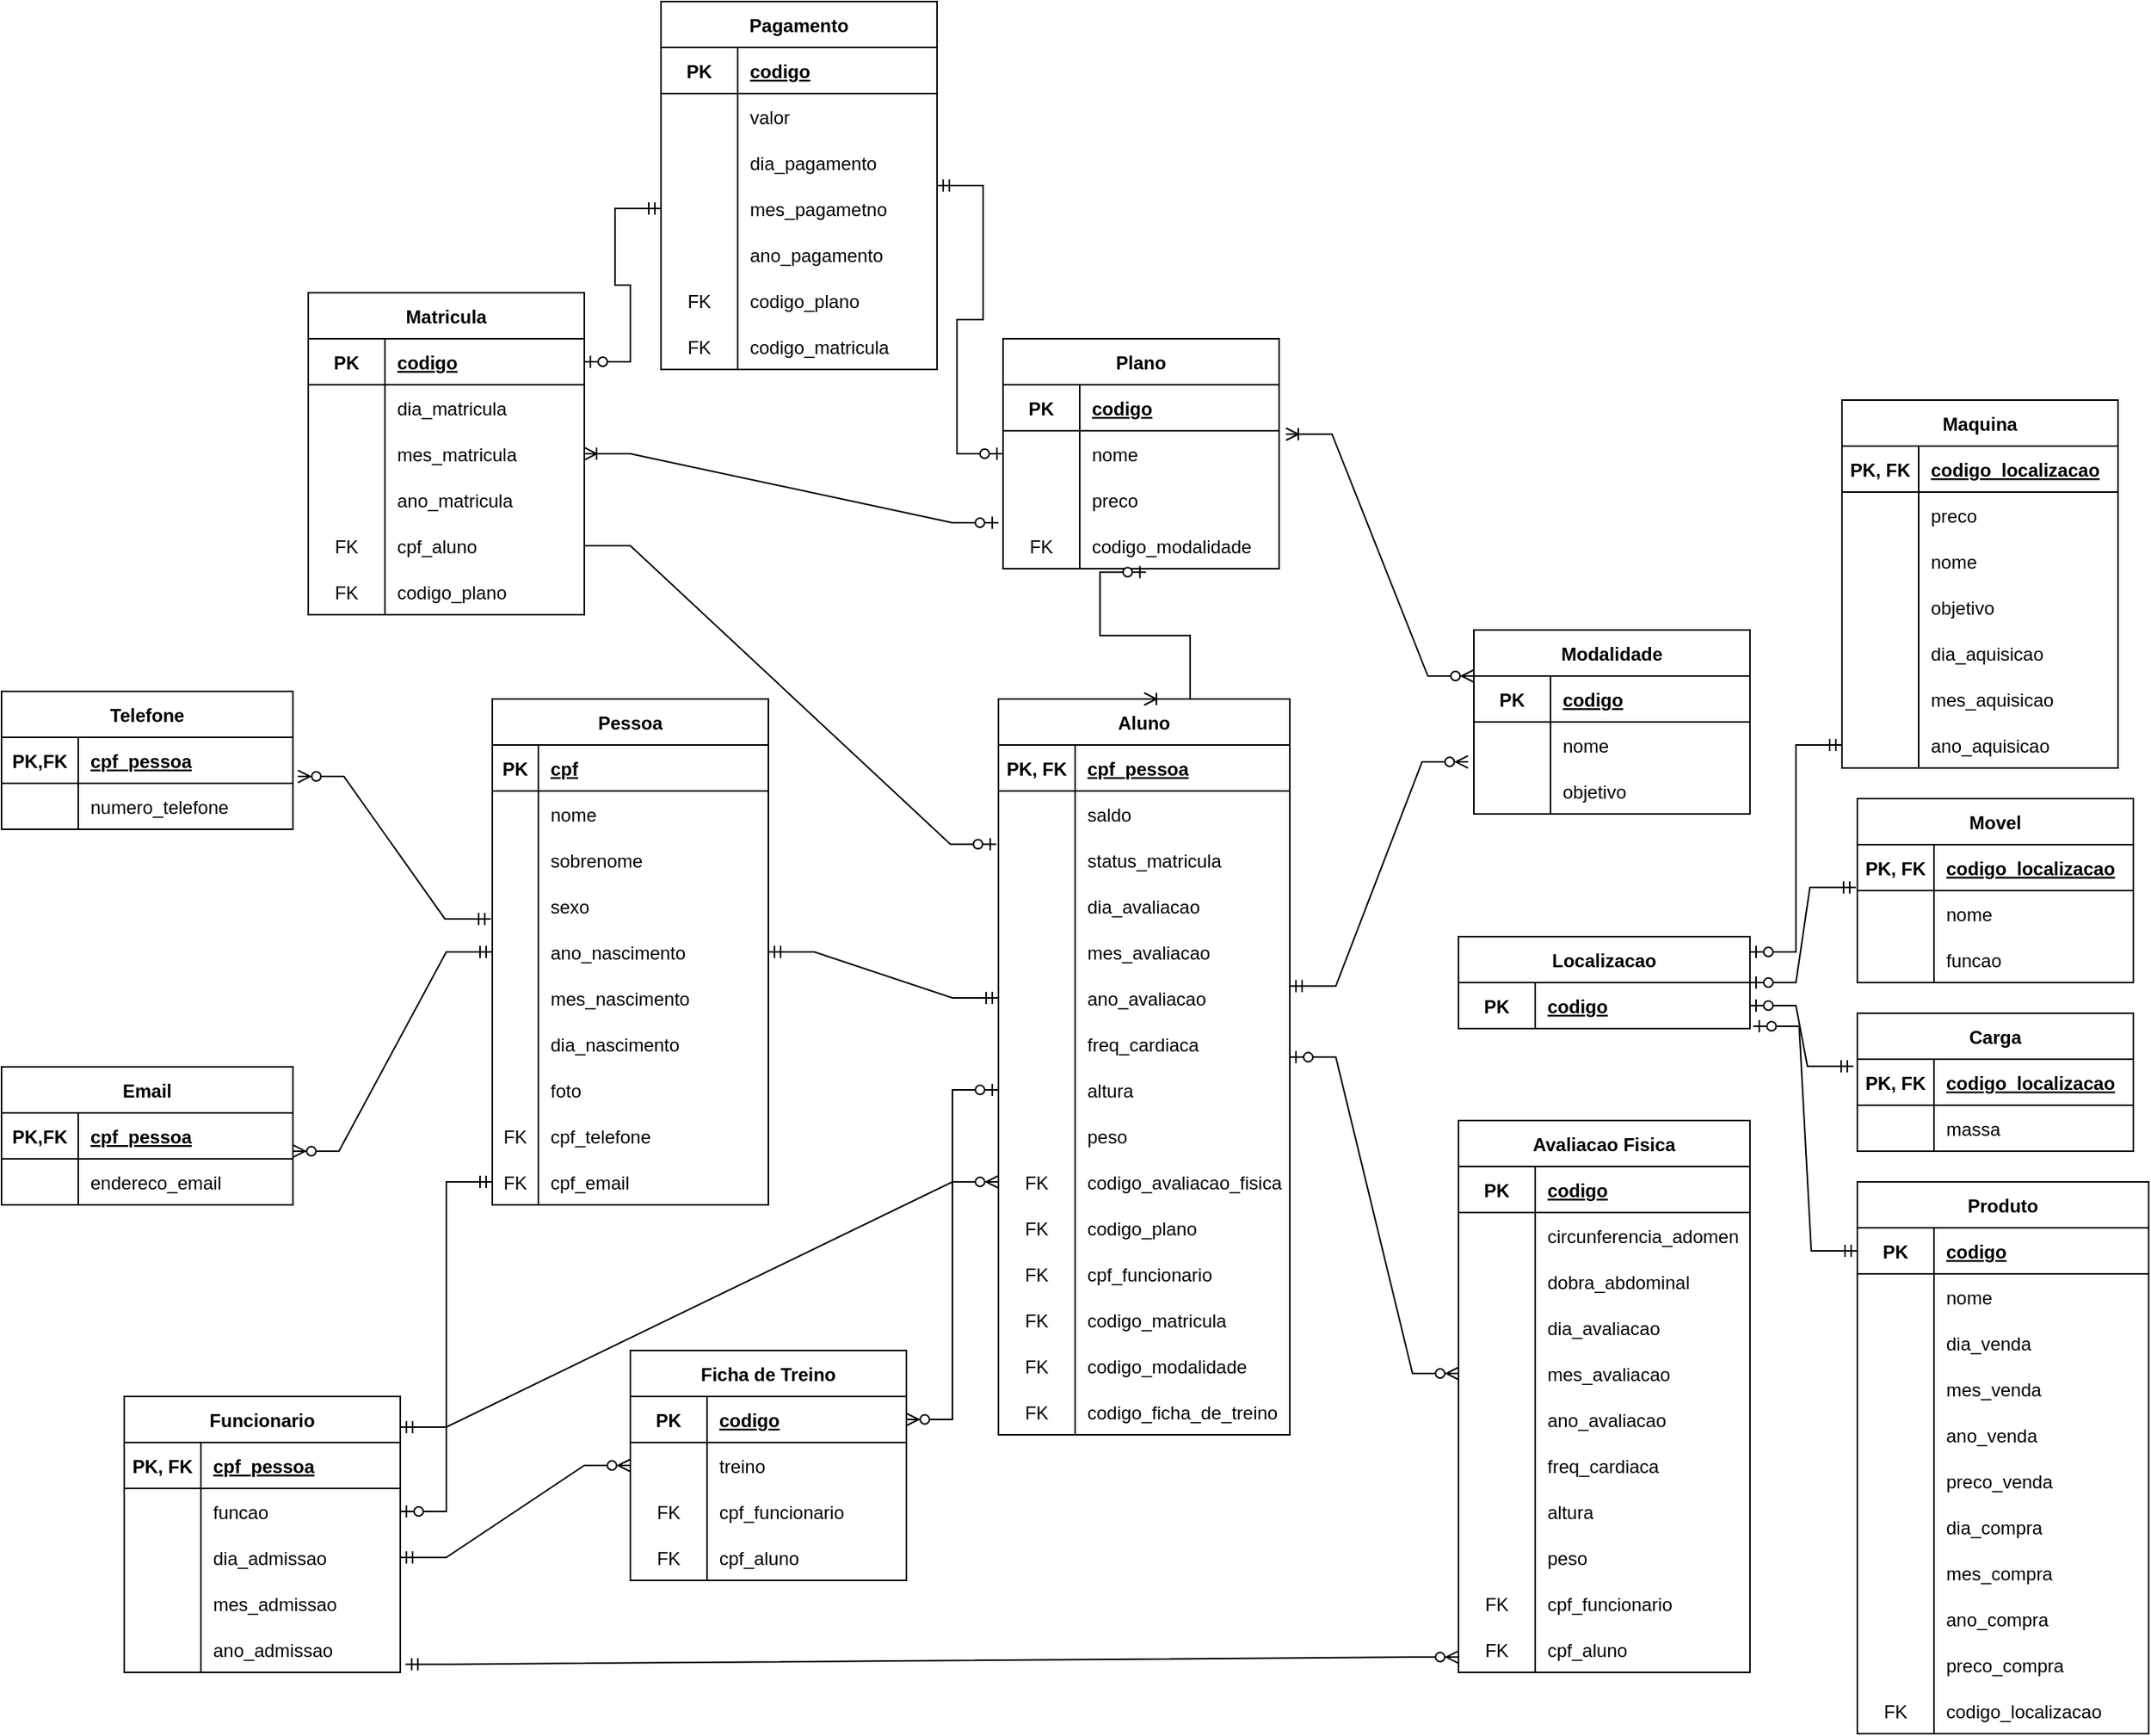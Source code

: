 <mxfile version="17.4.6" type="github">
  <diagram id="m27LijACRjWisXeR9z6p" name="Page-1">
    <mxGraphModel dx="7428" dy="3329" grid="1" gridSize="10" guides="1" tooltips="1" connect="1" arrows="1" fold="1" page="1" pageScale="1" pageWidth="827" pageHeight="1169" math="0" shadow="0">
      <root>
        <mxCell id="0" />
        <mxCell id="1" parent="0" />
        <mxCell id="VRXMyycJUJxkF40bwWIC-37" value="Pessoa" style="shape=table;startSize=30;container=1;collapsible=1;childLayout=tableLayout;fixedRows=1;rowLines=0;fontStyle=1;align=center;resizeLast=1;" vertex="1" parent="1">
          <mxGeometry x="-1160" y="-185" width="180" height="330" as="geometry">
            <mxRectangle x="-770" y="150" width="70" height="30" as="alternateBounds" />
          </mxGeometry>
        </mxCell>
        <mxCell id="VRXMyycJUJxkF40bwWIC-38" value="" style="shape=tableRow;horizontal=0;startSize=0;swimlaneHead=0;swimlaneBody=0;fillColor=none;collapsible=0;dropTarget=0;points=[[0,0.5],[1,0.5]];portConstraint=eastwest;top=0;left=0;right=0;bottom=1;" vertex="1" parent="VRXMyycJUJxkF40bwWIC-37">
          <mxGeometry y="30" width="180" height="30" as="geometry" />
        </mxCell>
        <mxCell id="VRXMyycJUJxkF40bwWIC-39" value="PK" style="shape=partialRectangle;connectable=0;fillColor=none;top=0;left=0;bottom=0;right=0;fontStyle=1;overflow=hidden;" vertex="1" parent="VRXMyycJUJxkF40bwWIC-38">
          <mxGeometry width="30" height="30" as="geometry">
            <mxRectangle width="30" height="30" as="alternateBounds" />
          </mxGeometry>
        </mxCell>
        <mxCell id="VRXMyycJUJxkF40bwWIC-40" value="cpf" style="shape=partialRectangle;connectable=0;fillColor=none;top=0;left=0;bottom=0;right=0;align=left;spacingLeft=6;fontStyle=5;overflow=hidden;" vertex="1" parent="VRXMyycJUJxkF40bwWIC-38">
          <mxGeometry x="30" width="150" height="30" as="geometry">
            <mxRectangle width="150" height="30" as="alternateBounds" />
          </mxGeometry>
        </mxCell>
        <mxCell id="VRXMyycJUJxkF40bwWIC-41" value="" style="shape=tableRow;horizontal=0;startSize=0;swimlaneHead=0;swimlaneBody=0;fillColor=none;collapsible=0;dropTarget=0;points=[[0,0.5],[1,0.5]];portConstraint=eastwest;top=0;left=0;right=0;bottom=0;" vertex="1" parent="VRXMyycJUJxkF40bwWIC-37">
          <mxGeometry y="60" width="180" height="30" as="geometry" />
        </mxCell>
        <mxCell id="VRXMyycJUJxkF40bwWIC-42" value="" style="shape=partialRectangle;connectable=0;fillColor=none;top=0;left=0;bottom=0;right=0;editable=1;overflow=hidden;" vertex="1" parent="VRXMyycJUJxkF40bwWIC-41">
          <mxGeometry width="30" height="30" as="geometry">
            <mxRectangle width="30" height="30" as="alternateBounds" />
          </mxGeometry>
        </mxCell>
        <mxCell id="VRXMyycJUJxkF40bwWIC-43" value="nome" style="shape=partialRectangle;connectable=0;fillColor=none;top=0;left=0;bottom=0;right=0;align=left;spacingLeft=6;overflow=hidden;" vertex="1" parent="VRXMyycJUJxkF40bwWIC-41">
          <mxGeometry x="30" width="150" height="30" as="geometry">
            <mxRectangle width="150" height="30" as="alternateBounds" />
          </mxGeometry>
        </mxCell>
        <mxCell id="VRXMyycJUJxkF40bwWIC-67" value="" style="shape=tableRow;horizontal=0;startSize=0;swimlaneHead=0;swimlaneBody=0;fillColor=none;collapsible=0;dropTarget=0;points=[[0,0.5],[1,0.5]];portConstraint=eastwest;top=0;left=0;right=0;bottom=0;" vertex="1" parent="VRXMyycJUJxkF40bwWIC-37">
          <mxGeometry y="90" width="180" height="30" as="geometry" />
        </mxCell>
        <mxCell id="VRXMyycJUJxkF40bwWIC-68" value="" style="shape=partialRectangle;connectable=0;fillColor=none;top=0;left=0;bottom=0;right=0;editable=1;overflow=hidden;" vertex="1" parent="VRXMyycJUJxkF40bwWIC-67">
          <mxGeometry width="30" height="30" as="geometry">
            <mxRectangle width="30" height="30" as="alternateBounds" />
          </mxGeometry>
        </mxCell>
        <mxCell id="VRXMyycJUJxkF40bwWIC-69" value="sobrenome" style="shape=partialRectangle;connectable=0;fillColor=none;top=0;left=0;bottom=0;right=0;align=left;spacingLeft=6;overflow=hidden;" vertex="1" parent="VRXMyycJUJxkF40bwWIC-67">
          <mxGeometry x="30" width="150" height="30" as="geometry">
            <mxRectangle width="150" height="30" as="alternateBounds" />
          </mxGeometry>
        </mxCell>
        <mxCell id="VRXMyycJUJxkF40bwWIC-44" value="" style="shape=tableRow;horizontal=0;startSize=0;swimlaneHead=0;swimlaneBody=0;fillColor=none;collapsible=0;dropTarget=0;points=[[0,0.5],[1,0.5]];portConstraint=eastwest;top=0;left=0;right=0;bottom=0;" vertex="1" parent="VRXMyycJUJxkF40bwWIC-37">
          <mxGeometry y="120" width="180" height="30" as="geometry" />
        </mxCell>
        <mxCell id="VRXMyycJUJxkF40bwWIC-45" value="" style="shape=partialRectangle;connectable=0;fillColor=none;top=0;left=0;bottom=0;right=0;editable=1;overflow=hidden;" vertex="1" parent="VRXMyycJUJxkF40bwWIC-44">
          <mxGeometry width="30" height="30" as="geometry">
            <mxRectangle width="30" height="30" as="alternateBounds" />
          </mxGeometry>
        </mxCell>
        <mxCell id="VRXMyycJUJxkF40bwWIC-46" value="sexo" style="shape=partialRectangle;connectable=0;fillColor=none;top=0;left=0;bottom=0;right=0;align=left;spacingLeft=6;overflow=hidden;" vertex="1" parent="VRXMyycJUJxkF40bwWIC-44">
          <mxGeometry x="30" width="150" height="30" as="geometry">
            <mxRectangle width="150" height="30" as="alternateBounds" />
          </mxGeometry>
        </mxCell>
        <mxCell id="VRXMyycJUJxkF40bwWIC-47" value="" style="shape=tableRow;horizontal=0;startSize=0;swimlaneHead=0;swimlaneBody=0;fillColor=none;collapsible=0;dropTarget=0;points=[[0,0.5],[1,0.5]];portConstraint=eastwest;top=0;left=0;right=0;bottom=0;" vertex="1" parent="VRXMyycJUJxkF40bwWIC-37">
          <mxGeometry y="150" width="180" height="30" as="geometry" />
        </mxCell>
        <mxCell id="VRXMyycJUJxkF40bwWIC-48" value="" style="shape=partialRectangle;connectable=0;fillColor=none;top=0;left=0;bottom=0;right=0;editable=1;overflow=hidden;" vertex="1" parent="VRXMyycJUJxkF40bwWIC-47">
          <mxGeometry width="30" height="30" as="geometry">
            <mxRectangle width="30" height="30" as="alternateBounds" />
          </mxGeometry>
        </mxCell>
        <mxCell id="VRXMyycJUJxkF40bwWIC-49" value="ano_nascimento" style="shape=partialRectangle;connectable=0;fillColor=none;top=0;left=0;bottom=0;right=0;align=left;spacingLeft=6;overflow=hidden;" vertex="1" parent="VRXMyycJUJxkF40bwWIC-47">
          <mxGeometry x="30" width="150" height="30" as="geometry">
            <mxRectangle width="150" height="30" as="alternateBounds" />
          </mxGeometry>
        </mxCell>
        <mxCell id="VRXMyycJUJxkF40bwWIC-53" value="" style="shape=tableRow;horizontal=0;startSize=0;swimlaneHead=0;swimlaneBody=0;fillColor=none;collapsible=0;dropTarget=0;points=[[0,0.5],[1,0.5]];portConstraint=eastwest;top=0;left=0;right=0;bottom=0;" vertex="1" parent="VRXMyycJUJxkF40bwWIC-37">
          <mxGeometry y="180" width="180" height="30" as="geometry" />
        </mxCell>
        <mxCell id="VRXMyycJUJxkF40bwWIC-54" value="" style="shape=partialRectangle;connectable=0;fillColor=none;top=0;left=0;bottom=0;right=0;editable=1;overflow=hidden;" vertex="1" parent="VRXMyycJUJxkF40bwWIC-53">
          <mxGeometry width="30" height="30" as="geometry">
            <mxRectangle width="30" height="30" as="alternateBounds" />
          </mxGeometry>
        </mxCell>
        <mxCell id="VRXMyycJUJxkF40bwWIC-55" value="mes_nascimento" style="shape=partialRectangle;connectable=0;fillColor=none;top=0;left=0;bottom=0;right=0;align=left;spacingLeft=6;overflow=hidden;" vertex="1" parent="VRXMyycJUJxkF40bwWIC-53">
          <mxGeometry x="30" width="150" height="30" as="geometry">
            <mxRectangle width="150" height="30" as="alternateBounds" />
          </mxGeometry>
        </mxCell>
        <mxCell id="VRXMyycJUJxkF40bwWIC-60" value="" style="shape=tableRow;horizontal=0;startSize=0;swimlaneHead=0;swimlaneBody=0;fillColor=none;collapsible=0;dropTarget=0;points=[[0,0.5],[1,0.5]];portConstraint=eastwest;top=0;left=0;right=0;bottom=0;" vertex="1" parent="VRXMyycJUJxkF40bwWIC-37">
          <mxGeometry y="210" width="180" height="30" as="geometry" />
        </mxCell>
        <mxCell id="VRXMyycJUJxkF40bwWIC-61" value="" style="shape=partialRectangle;connectable=0;fillColor=none;top=0;left=0;bottom=0;right=0;editable=1;overflow=hidden;" vertex="1" parent="VRXMyycJUJxkF40bwWIC-60">
          <mxGeometry width="30" height="30" as="geometry">
            <mxRectangle width="30" height="30" as="alternateBounds" />
          </mxGeometry>
        </mxCell>
        <mxCell id="VRXMyycJUJxkF40bwWIC-62" value="dia_nascimento" style="shape=partialRectangle;connectable=0;fillColor=none;top=0;left=0;bottom=0;right=0;align=left;spacingLeft=6;overflow=hidden;" vertex="1" parent="VRXMyycJUJxkF40bwWIC-60">
          <mxGeometry x="30" width="150" height="30" as="geometry">
            <mxRectangle width="150" height="30" as="alternateBounds" />
          </mxGeometry>
        </mxCell>
        <mxCell id="VRXMyycJUJxkF40bwWIC-64" value="" style="shape=tableRow;horizontal=0;startSize=0;swimlaneHead=0;swimlaneBody=0;fillColor=none;collapsible=0;dropTarget=0;points=[[0,0.5],[1,0.5]];portConstraint=eastwest;top=0;left=0;right=0;bottom=0;" vertex="1" parent="VRXMyycJUJxkF40bwWIC-37">
          <mxGeometry y="240" width="180" height="30" as="geometry" />
        </mxCell>
        <mxCell id="VRXMyycJUJxkF40bwWIC-65" value="" style="shape=partialRectangle;connectable=0;fillColor=none;top=0;left=0;bottom=0;right=0;editable=1;overflow=hidden;" vertex="1" parent="VRXMyycJUJxkF40bwWIC-64">
          <mxGeometry width="30" height="30" as="geometry">
            <mxRectangle width="30" height="30" as="alternateBounds" />
          </mxGeometry>
        </mxCell>
        <mxCell id="VRXMyycJUJxkF40bwWIC-66" value="foto" style="shape=partialRectangle;connectable=0;fillColor=none;top=0;left=0;bottom=0;right=0;align=left;spacingLeft=6;overflow=hidden;" vertex="1" parent="VRXMyycJUJxkF40bwWIC-64">
          <mxGeometry x="30" width="150" height="30" as="geometry">
            <mxRectangle width="150" height="30" as="alternateBounds" />
          </mxGeometry>
        </mxCell>
        <mxCell id="VRXMyycJUJxkF40bwWIC-70" value="" style="shape=tableRow;horizontal=0;startSize=0;swimlaneHead=0;swimlaneBody=0;fillColor=none;collapsible=0;dropTarget=0;points=[[0,0.5],[1,0.5]];portConstraint=eastwest;top=0;left=0;right=0;bottom=0;" vertex="1" parent="VRXMyycJUJxkF40bwWIC-37">
          <mxGeometry y="270" width="180" height="30" as="geometry" />
        </mxCell>
        <mxCell id="VRXMyycJUJxkF40bwWIC-71" value="FK" style="shape=partialRectangle;connectable=0;fillColor=none;top=0;left=0;bottom=0;right=0;fontStyle=0;overflow=hidden;" vertex="1" parent="VRXMyycJUJxkF40bwWIC-70">
          <mxGeometry width="30" height="30" as="geometry">
            <mxRectangle width="30" height="30" as="alternateBounds" />
          </mxGeometry>
        </mxCell>
        <mxCell id="VRXMyycJUJxkF40bwWIC-72" value="cpf_telefone" style="shape=partialRectangle;connectable=0;fillColor=none;top=0;left=0;bottom=0;right=0;align=left;spacingLeft=6;fontStyle=0;overflow=hidden;" vertex="1" parent="VRXMyycJUJxkF40bwWIC-70">
          <mxGeometry x="30" width="150" height="30" as="geometry">
            <mxRectangle width="150" height="30" as="alternateBounds" />
          </mxGeometry>
        </mxCell>
        <mxCell id="VRXMyycJUJxkF40bwWIC-73" value="" style="shape=tableRow;horizontal=0;startSize=0;swimlaneHead=0;swimlaneBody=0;fillColor=none;collapsible=0;dropTarget=0;points=[[0,0.5],[1,0.5]];portConstraint=eastwest;top=0;left=0;right=0;bottom=0;" vertex="1" parent="VRXMyycJUJxkF40bwWIC-37">
          <mxGeometry y="300" width="180" height="30" as="geometry" />
        </mxCell>
        <mxCell id="VRXMyycJUJxkF40bwWIC-74" value="FK" style="shape=partialRectangle;connectable=0;fillColor=none;top=0;left=0;bottom=0;right=0;fontStyle=0;overflow=hidden;" vertex="1" parent="VRXMyycJUJxkF40bwWIC-73">
          <mxGeometry width="30" height="30" as="geometry">
            <mxRectangle width="30" height="30" as="alternateBounds" />
          </mxGeometry>
        </mxCell>
        <mxCell id="VRXMyycJUJxkF40bwWIC-75" value="cpf_email" style="shape=partialRectangle;connectable=0;fillColor=none;top=0;left=0;bottom=0;right=0;align=left;spacingLeft=6;fontStyle=0;overflow=hidden;" vertex="1" parent="VRXMyycJUJxkF40bwWIC-73">
          <mxGeometry x="30" width="150" height="30" as="geometry">
            <mxRectangle width="150" height="30" as="alternateBounds" />
          </mxGeometry>
        </mxCell>
        <mxCell id="VRXMyycJUJxkF40bwWIC-102" value="Telefone" style="shape=table;startSize=30;container=1;collapsible=1;childLayout=tableLayout;fixedRows=1;rowLines=0;fontStyle=1;align=center;resizeLast=1;" vertex="1" parent="1">
          <mxGeometry x="-1480" y="-190" width="190" height="90" as="geometry" />
        </mxCell>
        <mxCell id="VRXMyycJUJxkF40bwWIC-103" value="" style="shape=tableRow;horizontal=0;startSize=0;swimlaneHead=0;swimlaneBody=0;fillColor=none;collapsible=0;dropTarget=0;points=[[0,0.5],[1,0.5]];portConstraint=eastwest;top=0;left=0;right=0;bottom=1;" vertex="1" parent="VRXMyycJUJxkF40bwWIC-102">
          <mxGeometry y="30" width="190" height="30" as="geometry" />
        </mxCell>
        <mxCell id="VRXMyycJUJxkF40bwWIC-104" value="PK,FK" style="shape=partialRectangle;connectable=0;fillColor=none;top=0;left=0;bottom=0;right=0;fontStyle=1;overflow=hidden;" vertex="1" parent="VRXMyycJUJxkF40bwWIC-103">
          <mxGeometry width="50" height="30" as="geometry">
            <mxRectangle width="50" height="30" as="alternateBounds" />
          </mxGeometry>
        </mxCell>
        <mxCell id="VRXMyycJUJxkF40bwWIC-105" value="cpf_pessoa" style="shape=partialRectangle;connectable=0;fillColor=none;top=0;left=0;bottom=0;right=0;align=left;spacingLeft=6;fontStyle=5;overflow=hidden;" vertex="1" parent="VRXMyycJUJxkF40bwWIC-103">
          <mxGeometry x="50" width="140" height="30" as="geometry">
            <mxRectangle width="140" height="30" as="alternateBounds" />
          </mxGeometry>
        </mxCell>
        <mxCell id="VRXMyycJUJxkF40bwWIC-106" value="" style="shape=tableRow;horizontal=0;startSize=0;swimlaneHead=0;swimlaneBody=0;fillColor=none;collapsible=0;dropTarget=0;points=[[0,0.5],[1,0.5]];portConstraint=eastwest;top=0;left=0;right=0;bottom=0;" vertex="1" parent="VRXMyycJUJxkF40bwWIC-102">
          <mxGeometry y="60" width="190" height="30" as="geometry" />
        </mxCell>
        <mxCell id="VRXMyycJUJxkF40bwWIC-107" value="" style="shape=partialRectangle;connectable=0;fillColor=none;top=0;left=0;bottom=0;right=0;editable=1;overflow=hidden;" vertex="1" parent="VRXMyycJUJxkF40bwWIC-106">
          <mxGeometry width="50" height="30" as="geometry">
            <mxRectangle width="50" height="30" as="alternateBounds" />
          </mxGeometry>
        </mxCell>
        <mxCell id="VRXMyycJUJxkF40bwWIC-108" value="numero_telefone" style="shape=partialRectangle;connectable=0;fillColor=none;top=0;left=0;bottom=0;right=0;align=left;spacingLeft=6;overflow=hidden;" vertex="1" parent="VRXMyycJUJxkF40bwWIC-106">
          <mxGeometry x="50" width="140" height="30" as="geometry">
            <mxRectangle width="140" height="30" as="alternateBounds" />
          </mxGeometry>
        </mxCell>
        <mxCell id="VRXMyycJUJxkF40bwWIC-117" value="" style="edgeStyle=entityRelationEdgeStyle;fontSize=12;html=1;endArrow=ERzeroToMany;startArrow=ERmandOne;rounded=0;exitX=-0.005;exitY=0.782;exitDx=0;exitDy=0;entryX=1.017;entryY=0.851;entryDx=0;entryDy=0;entryPerimeter=0;exitPerimeter=0;" edge="1" parent="1" source="VRXMyycJUJxkF40bwWIC-44" target="VRXMyycJUJxkF40bwWIC-103">
          <mxGeometry width="100" height="100" relative="1" as="geometry">
            <mxPoint x="-960" y="40" as="sourcePoint" />
            <mxPoint x="-860" y="-60" as="targetPoint" />
          </mxGeometry>
        </mxCell>
        <mxCell id="VRXMyycJUJxkF40bwWIC-118" value="Email" style="shape=table;startSize=30;container=1;collapsible=1;childLayout=tableLayout;fixedRows=1;rowLines=0;fontStyle=1;align=center;resizeLast=1;" vertex="1" parent="1">
          <mxGeometry x="-1480" y="55" width="190" height="90" as="geometry" />
        </mxCell>
        <mxCell id="VRXMyycJUJxkF40bwWIC-119" value="" style="shape=tableRow;horizontal=0;startSize=0;swimlaneHead=0;swimlaneBody=0;fillColor=none;collapsible=0;dropTarget=0;points=[[0,0.5],[1,0.5]];portConstraint=eastwest;top=0;left=0;right=0;bottom=1;" vertex="1" parent="VRXMyycJUJxkF40bwWIC-118">
          <mxGeometry y="30" width="190" height="30" as="geometry" />
        </mxCell>
        <mxCell id="VRXMyycJUJxkF40bwWIC-120" value="PK,FK" style="shape=partialRectangle;connectable=0;fillColor=none;top=0;left=0;bottom=0;right=0;fontStyle=1;overflow=hidden;" vertex="1" parent="VRXMyycJUJxkF40bwWIC-119">
          <mxGeometry width="50" height="30" as="geometry">
            <mxRectangle width="50" height="30" as="alternateBounds" />
          </mxGeometry>
        </mxCell>
        <mxCell id="VRXMyycJUJxkF40bwWIC-121" value="cpf_pessoa" style="shape=partialRectangle;connectable=0;fillColor=none;top=0;left=0;bottom=0;right=0;align=left;spacingLeft=6;fontStyle=5;overflow=hidden;" vertex="1" parent="VRXMyycJUJxkF40bwWIC-119">
          <mxGeometry x="50" width="140" height="30" as="geometry">
            <mxRectangle width="140" height="30" as="alternateBounds" />
          </mxGeometry>
        </mxCell>
        <mxCell id="VRXMyycJUJxkF40bwWIC-122" value="" style="shape=tableRow;horizontal=0;startSize=0;swimlaneHead=0;swimlaneBody=0;fillColor=none;collapsible=0;dropTarget=0;points=[[0,0.5],[1,0.5]];portConstraint=eastwest;top=0;left=0;right=0;bottom=0;" vertex="1" parent="VRXMyycJUJxkF40bwWIC-118">
          <mxGeometry y="60" width="190" height="30" as="geometry" />
        </mxCell>
        <mxCell id="VRXMyycJUJxkF40bwWIC-123" value="" style="shape=partialRectangle;connectable=0;fillColor=none;top=0;left=0;bottom=0;right=0;editable=1;overflow=hidden;" vertex="1" parent="VRXMyycJUJxkF40bwWIC-122">
          <mxGeometry width="50" height="30" as="geometry">
            <mxRectangle width="50" height="30" as="alternateBounds" />
          </mxGeometry>
        </mxCell>
        <mxCell id="VRXMyycJUJxkF40bwWIC-124" value="endereco_email" style="shape=partialRectangle;connectable=0;fillColor=none;top=0;left=0;bottom=0;right=0;align=left;spacingLeft=6;overflow=hidden;" vertex="1" parent="VRXMyycJUJxkF40bwWIC-122">
          <mxGeometry x="50" width="140" height="30" as="geometry">
            <mxRectangle width="140" height="30" as="alternateBounds" />
          </mxGeometry>
        </mxCell>
        <mxCell id="VRXMyycJUJxkF40bwWIC-126" value="" style="edgeStyle=entityRelationEdgeStyle;fontSize=12;html=1;endArrow=ERzeroToMany;startArrow=ERmandOne;rounded=0;exitX=0;exitY=0.5;exitDx=0;exitDy=0;entryX=1;entryY=0.833;entryDx=0;entryDy=0;entryPerimeter=0;" edge="1" parent="1" source="VRXMyycJUJxkF40bwWIC-47" target="VRXMyycJUJxkF40bwWIC-119">
          <mxGeometry width="100" height="100" relative="1" as="geometry">
            <mxPoint x="-960" y="40" as="sourcePoint" />
            <mxPoint x="-860" y="-60" as="targetPoint" />
          </mxGeometry>
        </mxCell>
        <mxCell id="VRXMyycJUJxkF40bwWIC-127" value="Funcionario" style="shape=table;startSize=30;container=1;collapsible=1;childLayout=tableLayout;fixedRows=1;rowLines=0;fontStyle=1;align=center;resizeLast=1;" vertex="1" parent="1">
          <mxGeometry x="-1400" y="270" width="180" height="180" as="geometry">
            <mxRectangle x="-770" y="150" width="70" height="30" as="alternateBounds" />
          </mxGeometry>
        </mxCell>
        <mxCell id="VRXMyycJUJxkF40bwWIC-128" value="" style="shape=tableRow;horizontal=0;startSize=0;swimlaneHead=0;swimlaneBody=0;fillColor=none;collapsible=0;dropTarget=0;points=[[0,0.5],[1,0.5]];portConstraint=eastwest;top=0;left=0;right=0;bottom=1;" vertex="1" parent="VRXMyycJUJxkF40bwWIC-127">
          <mxGeometry y="30" width="180" height="30" as="geometry" />
        </mxCell>
        <mxCell id="VRXMyycJUJxkF40bwWIC-129" value="PK, FK" style="shape=partialRectangle;connectable=0;fillColor=none;top=0;left=0;bottom=0;right=0;fontStyle=1;overflow=hidden;" vertex="1" parent="VRXMyycJUJxkF40bwWIC-128">
          <mxGeometry width="50" height="30" as="geometry">
            <mxRectangle width="50" height="30" as="alternateBounds" />
          </mxGeometry>
        </mxCell>
        <mxCell id="VRXMyycJUJxkF40bwWIC-130" value="cpf_pessoa" style="shape=partialRectangle;connectable=0;fillColor=none;top=0;left=0;bottom=0;right=0;align=left;spacingLeft=6;fontStyle=5;overflow=hidden;" vertex="1" parent="VRXMyycJUJxkF40bwWIC-128">
          <mxGeometry x="50" width="130" height="30" as="geometry">
            <mxRectangle width="130" height="30" as="alternateBounds" />
          </mxGeometry>
        </mxCell>
        <mxCell id="VRXMyycJUJxkF40bwWIC-131" value="" style="shape=tableRow;horizontal=0;startSize=0;swimlaneHead=0;swimlaneBody=0;fillColor=none;collapsible=0;dropTarget=0;points=[[0,0.5],[1,0.5]];portConstraint=eastwest;top=0;left=0;right=0;bottom=0;" vertex="1" parent="VRXMyycJUJxkF40bwWIC-127">
          <mxGeometry y="60" width="180" height="30" as="geometry" />
        </mxCell>
        <mxCell id="VRXMyycJUJxkF40bwWIC-132" value="" style="shape=partialRectangle;connectable=0;fillColor=none;top=0;left=0;bottom=0;right=0;editable=1;overflow=hidden;" vertex="1" parent="VRXMyycJUJxkF40bwWIC-131">
          <mxGeometry width="50" height="30" as="geometry">
            <mxRectangle width="50" height="30" as="alternateBounds" />
          </mxGeometry>
        </mxCell>
        <mxCell id="VRXMyycJUJxkF40bwWIC-133" value="funcao" style="shape=partialRectangle;connectable=0;fillColor=none;top=0;left=0;bottom=0;right=0;align=left;spacingLeft=6;overflow=hidden;" vertex="1" parent="VRXMyycJUJxkF40bwWIC-131">
          <mxGeometry x="50" width="130" height="30" as="geometry">
            <mxRectangle width="130" height="30" as="alternateBounds" />
          </mxGeometry>
        </mxCell>
        <mxCell id="VRXMyycJUJxkF40bwWIC-134" value="" style="shape=tableRow;horizontal=0;startSize=0;swimlaneHead=0;swimlaneBody=0;fillColor=none;collapsible=0;dropTarget=0;points=[[0,0.5],[1,0.5]];portConstraint=eastwest;top=0;left=0;right=0;bottom=0;" vertex="1" parent="VRXMyycJUJxkF40bwWIC-127">
          <mxGeometry y="90" width="180" height="30" as="geometry" />
        </mxCell>
        <mxCell id="VRXMyycJUJxkF40bwWIC-135" value="" style="shape=partialRectangle;connectable=0;fillColor=none;top=0;left=0;bottom=0;right=0;editable=1;overflow=hidden;" vertex="1" parent="VRXMyycJUJxkF40bwWIC-134">
          <mxGeometry width="50" height="30" as="geometry">
            <mxRectangle width="50" height="30" as="alternateBounds" />
          </mxGeometry>
        </mxCell>
        <mxCell id="VRXMyycJUJxkF40bwWIC-136" value="dia_admissao" style="shape=partialRectangle;connectable=0;fillColor=none;top=0;left=0;bottom=0;right=0;align=left;spacingLeft=6;overflow=hidden;" vertex="1" parent="VRXMyycJUJxkF40bwWIC-134">
          <mxGeometry x="50" width="130" height="30" as="geometry">
            <mxRectangle width="130" height="30" as="alternateBounds" />
          </mxGeometry>
        </mxCell>
        <mxCell id="VRXMyycJUJxkF40bwWIC-137" value="" style="shape=tableRow;horizontal=0;startSize=0;swimlaneHead=0;swimlaneBody=0;fillColor=none;collapsible=0;dropTarget=0;points=[[0,0.5],[1,0.5]];portConstraint=eastwest;top=0;left=0;right=0;bottom=0;" vertex="1" parent="VRXMyycJUJxkF40bwWIC-127">
          <mxGeometry y="120" width="180" height="30" as="geometry" />
        </mxCell>
        <mxCell id="VRXMyycJUJxkF40bwWIC-138" value="" style="shape=partialRectangle;connectable=0;fillColor=none;top=0;left=0;bottom=0;right=0;editable=1;overflow=hidden;" vertex="1" parent="VRXMyycJUJxkF40bwWIC-137">
          <mxGeometry width="50" height="30" as="geometry">
            <mxRectangle width="50" height="30" as="alternateBounds" />
          </mxGeometry>
        </mxCell>
        <mxCell id="VRXMyycJUJxkF40bwWIC-139" value="mes_admissao" style="shape=partialRectangle;connectable=0;fillColor=none;top=0;left=0;bottom=0;right=0;align=left;spacingLeft=6;overflow=hidden;" vertex="1" parent="VRXMyycJUJxkF40bwWIC-137">
          <mxGeometry x="50" width="130" height="30" as="geometry">
            <mxRectangle width="130" height="30" as="alternateBounds" />
          </mxGeometry>
        </mxCell>
        <mxCell id="VRXMyycJUJxkF40bwWIC-140" value="" style="shape=tableRow;horizontal=0;startSize=0;swimlaneHead=0;swimlaneBody=0;fillColor=none;collapsible=0;dropTarget=0;points=[[0,0.5],[1,0.5]];portConstraint=eastwest;top=0;left=0;right=0;bottom=0;" vertex="1" parent="VRXMyycJUJxkF40bwWIC-127">
          <mxGeometry y="150" width="180" height="30" as="geometry" />
        </mxCell>
        <mxCell id="VRXMyycJUJxkF40bwWIC-141" value="" style="shape=partialRectangle;connectable=0;fillColor=none;top=0;left=0;bottom=0;right=0;editable=1;overflow=hidden;" vertex="1" parent="VRXMyycJUJxkF40bwWIC-140">
          <mxGeometry width="50" height="30" as="geometry">
            <mxRectangle width="50" height="30" as="alternateBounds" />
          </mxGeometry>
        </mxCell>
        <mxCell id="VRXMyycJUJxkF40bwWIC-142" value="ano_admissao" style="shape=partialRectangle;connectable=0;fillColor=none;top=0;left=0;bottom=0;right=0;align=left;spacingLeft=6;overflow=hidden;" vertex="1" parent="VRXMyycJUJxkF40bwWIC-140">
          <mxGeometry x="50" width="130" height="30" as="geometry">
            <mxRectangle width="130" height="30" as="alternateBounds" />
          </mxGeometry>
        </mxCell>
        <mxCell id="VRXMyycJUJxkF40bwWIC-162" value="" style="edgeStyle=entityRelationEdgeStyle;fontSize=12;html=1;endArrow=ERzeroToOne;startArrow=ERmandOne;rounded=0;entryX=1;entryY=0.5;entryDx=0;entryDy=0;exitX=0;exitY=0.5;exitDx=0;exitDy=0;" edge="1" parent="1" source="VRXMyycJUJxkF40bwWIC-73" target="VRXMyycJUJxkF40bwWIC-131">
          <mxGeometry width="100" height="100" relative="1" as="geometry">
            <mxPoint x="-1250" y="250" as="sourcePoint" />
            <mxPoint x="-1180" y="355" as="targetPoint" />
          </mxGeometry>
        </mxCell>
        <mxCell id="VRXMyycJUJxkF40bwWIC-163" value="Avaliacao Fisica" style="shape=table;startSize=30;container=1;collapsible=1;childLayout=tableLayout;fixedRows=1;rowLines=0;fontStyle=1;align=center;resizeLast=1;" vertex="1" parent="1">
          <mxGeometry x="-530" y="90" width="190" height="360" as="geometry">
            <mxRectangle x="-770" y="150" width="70" height="30" as="alternateBounds" />
          </mxGeometry>
        </mxCell>
        <mxCell id="VRXMyycJUJxkF40bwWIC-164" value="" style="shape=tableRow;horizontal=0;startSize=0;swimlaneHead=0;swimlaneBody=0;fillColor=none;collapsible=0;dropTarget=0;points=[[0,0.5],[1,0.5]];portConstraint=eastwest;top=0;left=0;right=0;bottom=1;" vertex="1" parent="VRXMyycJUJxkF40bwWIC-163">
          <mxGeometry y="30" width="190" height="30" as="geometry" />
        </mxCell>
        <mxCell id="VRXMyycJUJxkF40bwWIC-165" value="PK" style="shape=partialRectangle;connectable=0;fillColor=none;top=0;left=0;bottom=0;right=0;fontStyle=1;overflow=hidden;" vertex="1" parent="VRXMyycJUJxkF40bwWIC-164">
          <mxGeometry width="50" height="30" as="geometry">
            <mxRectangle width="50" height="30" as="alternateBounds" />
          </mxGeometry>
        </mxCell>
        <mxCell id="VRXMyycJUJxkF40bwWIC-166" value="codigo" style="shape=partialRectangle;connectable=0;fillColor=none;top=0;left=0;bottom=0;right=0;align=left;spacingLeft=6;fontStyle=5;overflow=hidden;" vertex="1" parent="VRXMyycJUJxkF40bwWIC-164">
          <mxGeometry x="50" width="140" height="30" as="geometry">
            <mxRectangle width="140" height="30" as="alternateBounds" />
          </mxGeometry>
        </mxCell>
        <mxCell id="VRXMyycJUJxkF40bwWIC-167" value="" style="shape=tableRow;horizontal=0;startSize=0;swimlaneHead=0;swimlaneBody=0;fillColor=none;collapsible=0;dropTarget=0;points=[[0,0.5],[1,0.5]];portConstraint=eastwest;top=0;left=0;right=0;bottom=0;" vertex="1" parent="VRXMyycJUJxkF40bwWIC-163">
          <mxGeometry y="60" width="190" height="30" as="geometry" />
        </mxCell>
        <mxCell id="VRXMyycJUJxkF40bwWIC-168" value="" style="shape=partialRectangle;connectable=0;fillColor=none;top=0;left=0;bottom=0;right=0;editable=1;overflow=hidden;" vertex="1" parent="VRXMyycJUJxkF40bwWIC-167">
          <mxGeometry width="50" height="30" as="geometry">
            <mxRectangle width="50" height="30" as="alternateBounds" />
          </mxGeometry>
        </mxCell>
        <mxCell id="VRXMyycJUJxkF40bwWIC-169" value="circunferencia_adomen" style="shape=partialRectangle;connectable=0;fillColor=none;top=0;left=0;bottom=0;right=0;align=left;spacingLeft=6;overflow=hidden;" vertex="1" parent="VRXMyycJUJxkF40bwWIC-167">
          <mxGeometry x="50" width="140" height="30" as="geometry">
            <mxRectangle width="140" height="30" as="alternateBounds" />
          </mxGeometry>
        </mxCell>
        <mxCell id="VRXMyycJUJxkF40bwWIC-188" value="" style="shape=tableRow;horizontal=0;startSize=0;swimlaneHead=0;swimlaneBody=0;fillColor=none;collapsible=0;dropTarget=0;points=[[0,0.5],[1,0.5]];portConstraint=eastwest;top=0;left=0;right=0;bottom=0;" vertex="1" parent="VRXMyycJUJxkF40bwWIC-163">
          <mxGeometry y="90" width="190" height="30" as="geometry" />
        </mxCell>
        <mxCell id="VRXMyycJUJxkF40bwWIC-189" value="" style="shape=partialRectangle;connectable=0;fillColor=none;top=0;left=0;bottom=0;right=0;editable=1;overflow=hidden;" vertex="1" parent="VRXMyycJUJxkF40bwWIC-188">
          <mxGeometry width="50" height="30" as="geometry">
            <mxRectangle width="50" height="30" as="alternateBounds" />
          </mxGeometry>
        </mxCell>
        <mxCell id="VRXMyycJUJxkF40bwWIC-190" value="dobra_abdominal" style="shape=partialRectangle;connectable=0;fillColor=none;top=0;left=0;bottom=0;right=0;align=left;spacingLeft=6;overflow=hidden;" vertex="1" parent="VRXMyycJUJxkF40bwWIC-188">
          <mxGeometry x="50" width="140" height="30" as="geometry">
            <mxRectangle width="140" height="30" as="alternateBounds" />
          </mxGeometry>
        </mxCell>
        <mxCell id="VRXMyycJUJxkF40bwWIC-170" value="" style="shape=tableRow;horizontal=0;startSize=0;swimlaneHead=0;swimlaneBody=0;fillColor=none;collapsible=0;dropTarget=0;points=[[0,0.5],[1,0.5]];portConstraint=eastwest;top=0;left=0;right=0;bottom=0;" vertex="1" parent="VRXMyycJUJxkF40bwWIC-163">
          <mxGeometry y="120" width="190" height="30" as="geometry" />
        </mxCell>
        <mxCell id="VRXMyycJUJxkF40bwWIC-171" value="" style="shape=partialRectangle;connectable=0;fillColor=none;top=0;left=0;bottom=0;right=0;editable=1;overflow=hidden;" vertex="1" parent="VRXMyycJUJxkF40bwWIC-170">
          <mxGeometry width="50" height="30" as="geometry">
            <mxRectangle width="50" height="30" as="alternateBounds" />
          </mxGeometry>
        </mxCell>
        <mxCell id="VRXMyycJUJxkF40bwWIC-172" value="dia_avaliacao" style="shape=partialRectangle;connectable=0;fillColor=none;top=0;left=0;bottom=0;right=0;align=left;spacingLeft=6;overflow=hidden;" vertex="1" parent="VRXMyycJUJxkF40bwWIC-170">
          <mxGeometry x="50" width="140" height="30" as="geometry">
            <mxRectangle width="140" height="30" as="alternateBounds" />
          </mxGeometry>
        </mxCell>
        <mxCell id="VRXMyycJUJxkF40bwWIC-173" value="" style="shape=tableRow;horizontal=0;startSize=0;swimlaneHead=0;swimlaneBody=0;fillColor=none;collapsible=0;dropTarget=0;points=[[0,0.5],[1,0.5]];portConstraint=eastwest;top=0;left=0;right=0;bottom=0;" vertex="1" parent="VRXMyycJUJxkF40bwWIC-163">
          <mxGeometry y="150" width="190" height="30" as="geometry" />
        </mxCell>
        <mxCell id="VRXMyycJUJxkF40bwWIC-174" value="" style="shape=partialRectangle;connectable=0;fillColor=none;top=0;left=0;bottom=0;right=0;editable=1;overflow=hidden;" vertex="1" parent="VRXMyycJUJxkF40bwWIC-173">
          <mxGeometry width="50" height="30" as="geometry">
            <mxRectangle width="50" height="30" as="alternateBounds" />
          </mxGeometry>
        </mxCell>
        <mxCell id="VRXMyycJUJxkF40bwWIC-175" value="mes_avaliacao" style="shape=partialRectangle;connectable=0;fillColor=none;top=0;left=0;bottom=0;right=0;align=left;spacingLeft=6;overflow=hidden;" vertex="1" parent="VRXMyycJUJxkF40bwWIC-173">
          <mxGeometry x="50" width="140" height="30" as="geometry">
            <mxRectangle width="140" height="30" as="alternateBounds" />
          </mxGeometry>
        </mxCell>
        <mxCell id="VRXMyycJUJxkF40bwWIC-176" value="" style="shape=tableRow;horizontal=0;startSize=0;swimlaneHead=0;swimlaneBody=0;fillColor=none;collapsible=0;dropTarget=0;points=[[0,0.5],[1,0.5]];portConstraint=eastwest;top=0;left=0;right=0;bottom=0;" vertex="1" parent="VRXMyycJUJxkF40bwWIC-163">
          <mxGeometry y="180" width="190" height="30" as="geometry" />
        </mxCell>
        <mxCell id="VRXMyycJUJxkF40bwWIC-177" value="" style="shape=partialRectangle;connectable=0;fillColor=none;top=0;left=0;bottom=0;right=0;editable=1;overflow=hidden;" vertex="1" parent="VRXMyycJUJxkF40bwWIC-176">
          <mxGeometry width="50" height="30" as="geometry">
            <mxRectangle width="50" height="30" as="alternateBounds" />
          </mxGeometry>
        </mxCell>
        <mxCell id="VRXMyycJUJxkF40bwWIC-178" value="ano_avaliacao" style="shape=partialRectangle;connectable=0;fillColor=none;top=0;left=0;bottom=0;right=0;align=left;spacingLeft=6;overflow=hidden;" vertex="1" parent="VRXMyycJUJxkF40bwWIC-176">
          <mxGeometry x="50" width="140" height="30" as="geometry">
            <mxRectangle width="140" height="30" as="alternateBounds" />
          </mxGeometry>
        </mxCell>
        <mxCell id="VRXMyycJUJxkF40bwWIC-179" value="" style="shape=tableRow;horizontal=0;startSize=0;swimlaneHead=0;swimlaneBody=0;fillColor=none;collapsible=0;dropTarget=0;points=[[0,0.5],[1,0.5]];portConstraint=eastwest;top=0;left=0;right=0;bottom=0;" vertex="1" parent="VRXMyycJUJxkF40bwWIC-163">
          <mxGeometry y="210" width="190" height="30" as="geometry" />
        </mxCell>
        <mxCell id="VRXMyycJUJxkF40bwWIC-180" value="" style="shape=partialRectangle;connectable=0;fillColor=none;top=0;left=0;bottom=0;right=0;editable=1;overflow=hidden;" vertex="1" parent="VRXMyycJUJxkF40bwWIC-179">
          <mxGeometry width="50" height="30" as="geometry">
            <mxRectangle width="50" height="30" as="alternateBounds" />
          </mxGeometry>
        </mxCell>
        <mxCell id="VRXMyycJUJxkF40bwWIC-181" value="freq_cardiaca" style="shape=partialRectangle;connectable=0;fillColor=none;top=0;left=0;bottom=0;right=0;align=left;spacingLeft=6;overflow=hidden;" vertex="1" parent="VRXMyycJUJxkF40bwWIC-179">
          <mxGeometry x="50" width="140" height="30" as="geometry">
            <mxRectangle width="140" height="30" as="alternateBounds" />
          </mxGeometry>
        </mxCell>
        <mxCell id="VRXMyycJUJxkF40bwWIC-182" value="" style="shape=tableRow;horizontal=0;startSize=0;swimlaneHead=0;swimlaneBody=0;fillColor=none;collapsible=0;dropTarget=0;points=[[0,0.5],[1,0.5]];portConstraint=eastwest;top=0;left=0;right=0;bottom=0;" vertex="1" parent="VRXMyycJUJxkF40bwWIC-163">
          <mxGeometry y="240" width="190" height="30" as="geometry" />
        </mxCell>
        <mxCell id="VRXMyycJUJxkF40bwWIC-183" value="" style="shape=partialRectangle;connectable=0;fillColor=none;top=0;left=0;bottom=0;right=0;editable=1;overflow=hidden;" vertex="1" parent="VRXMyycJUJxkF40bwWIC-182">
          <mxGeometry width="50" height="30" as="geometry">
            <mxRectangle width="50" height="30" as="alternateBounds" />
          </mxGeometry>
        </mxCell>
        <mxCell id="VRXMyycJUJxkF40bwWIC-184" value="altura" style="shape=partialRectangle;connectable=0;fillColor=none;top=0;left=0;bottom=0;right=0;align=left;spacingLeft=6;overflow=hidden;" vertex="1" parent="VRXMyycJUJxkF40bwWIC-182">
          <mxGeometry x="50" width="140" height="30" as="geometry">
            <mxRectangle width="140" height="30" as="alternateBounds" />
          </mxGeometry>
        </mxCell>
        <mxCell id="VRXMyycJUJxkF40bwWIC-185" value="" style="shape=tableRow;horizontal=0;startSize=0;swimlaneHead=0;swimlaneBody=0;fillColor=none;collapsible=0;dropTarget=0;points=[[0,0.5],[1,0.5]];portConstraint=eastwest;top=0;left=0;right=0;bottom=0;" vertex="1" parent="VRXMyycJUJxkF40bwWIC-163">
          <mxGeometry y="270" width="190" height="30" as="geometry" />
        </mxCell>
        <mxCell id="VRXMyycJUJxkF40bwWIC-186" value="" style="shape=partialRectangle;connectable=0;fillColor=none;top=0;left=0;bottom=0;right=0;editable=1;overflow=hidden;" vertex="1" parent="VRXMyycJUJxkF40bwWIC-185">
          <mxGeometry width="50" height="30" as="geometry">
            <mxRectangle width="50" height="30" as="alternateBounds" />
          </mxGeometry>
        </mxCell>
        <mxCell id="VRXMyycJUJxkF40bwWIC-187" value="peso" style="shape=partialRectangle;connectable=0;fillColor=none;top=0;left=0;bottom=0;right=0;align=left;spacingLeft=6;overflow=hidden;" vertex="1" parent="VRXMyycJUJxkF40bwWIC-185">
          <mxGeometry x="50" width="140" height="30" as="geometry">
            <mxRectangle width="140" height="30" as="alternateBounds" />
          </mxGeometry>
        </mxCell>
        <mxCell id="VRXMyycJUJxkF40bwWIC-191" value="" style="shape=tableRow;horizontal=0;startSize=0;swimlaneHead=0;swimlaneBody=0;fillColor=none;collapsible=0;dropTarget=0;points=[[0,0.5],[1,0.5]];portConstraint=eastwest;top=0;left=0;right=0;bottom=0;" vertex="1" parent="VRXMyycJUJxkF40bwWIC-163">
          <mxGeometry y="300" width="190" height="30" as="geometry" />
        </mxCell>
        <mxCell id="VRXMyycJUJxkF40bwWIC-192" value="FK" style="shape=partialRectangle;connectable=0;fillColor=none;top=0;left=0;bottom=0;right=0;fontStyle=0;overflow=hidden;" vertex="1" parent="VRXMyycJUJxkF40bwWIC-191">
          <mxGeometry width="50" height="30" as="geometry">
            <mxRectangle width="50" height="30" as="alternateBounds" />
          </mxGeometry>
        </mxCell>
        <mxCell id="VRXMyycJUJxkF40bwWIC-193" value="cpf_funcionario" style="shape=partialRectangle;connectable=0;fillColor=none;top=0;left=0;bottom=0;right=0;align=left;spacingLeft=6;fontStyle=0;overflow=hidden;" vertex="1" parent="VRXMyycJUJxkF40bwWIC-191">
          <mxGeometry x="50" width="140" height="30" as="geometry">
            <mxRectangle width="140" height="30" as="alternateBounds" />
          </mxGeometry>
        </mxCell>
        <mxCell id="VRXMyycJUJxkF40bwWIC-194" value="" style="shape=tableRow;horizontal=0;startSize=0;swimlaneHead=0;swimlaneBody=0;fillColor=none;collapsible=0;dropTarget=0;points=[[0,0.5],[1,0.5]];portConstraint=eastwest;top=0;left=0;right=0;bottom=0;" vertex="1" parent="VRXMyycJUJxkF40bwWIC-163">
          <mxGeometry y="330" width="190" height="30" as="geometry" />
        </mxCell>
        <mxCell id="VRXMyycJUJxkF40bwWIC-195" value="FK" style="shape=partialRectangle;connectable=0;fillColor=none;top=0;left=0;bottom=0;right=0;fontStyle=0;overflow=hidden;" vertex="1" parent="VRXMyycJUJxkF40bwWIC-194">
          <mxGeometry width="50" height="30" as="geometry">
            <mxRectangle width="50" height="30" as="alternateBounds" />
          </mxGeometry>
        </mxCell>
        <mxCell id="VRXMyycJUJxkF40bwWIC-196" value="cpf_aluno" style="shape=partialRectangle;connectable=0;fillColor=none;top=0;left=0;bottom=0;right=0;align=left;spacingLeft=6;fontStyle=0;overflow=hidden;" vertex="1" parent="VRXMyycJUJxkF40bwWIC-194">
          <mxGeometry x="50" width="140" height="30" as="geometry">
            <mxRectangle width="140" height="30" as="alternateBounds" />
          </mxGeometry>
        </mxCell>
        <mxCell id="VRXMyycJUJxkF40bwWIC-197" value="" style="edgeStyle=entityRelationEdgeStyle;fontSize=12;html=1;endArrow=ERzeroToMany;startArrow=ERmandOne;rounded=0;entryX=0;entryY=0.667;entryDx=0;entryDy=0;entryPerimeter=0;exitX=1.019;exitY=0.823;exitDx=0;exitDy=0;exitPerimeter=0;" edge="1" parent="1" source="VRXMyycJUJxkF40bwWIC-140" target="VRXMyycJUJxkF40bwWIC-194">
          <mxGeometry width="100" height="100" relative="1" as="geometry">
            <mxPoint x="-1040" y="560" as="sourcePoint" />
            <mxPoint x="-940" y="460" as="targetPoint" />
          </mxGeometry>
        </mxCell>
        <mxCell id="VRXMyycJUJxkF40bwWIC-198" value="Aluno" style="shape=table;startSize=30;container=1;collapsible=1;childLayout=tableLayout;fixedRows=1;rowLines=0;fontStyle=1;align=center;resizeLast=1;" vertex="1" parent="1">
          <mxGeometry x="-830" y="-185" width="190" height="480" as="geometry">
            <mxRectangle x="-770" y="150" width="70" height="30" as="alternateBounds" />
          </mxGeometry>
        </mxCell>
        <mxCell id="VRXMyycJUJxkF40bwWIC-199" value="" style="shape=tableRow;horizontal=0;startSize=0;swimlaneHead=0;swimlaneBody=0;fillColor=none;collapsible=0;dropTarget=0;points=[[0,0.5],[1,0.5]];portConstraint=eastwest;top=0;left=0;right=0;bottom=1;" vertex="1" parent="VRXMyycJUJxkF40bwWIC-198">
          <mxGeometry y="30" width="190" height="30" as="geometry" />
        </mxCell>
        <mxCell id="VRXMyycJUJxkF40bwWIC-200" value="PK, FK" style="shape=partialRectangle;connectable=0;fillColor=none;top=0;left=0;bottom=0;right=0;fontStyle=1;overflow=hidden;" vertex="1" parent="VRXMyycJUJxkF40bwWIC-199">
          <mxGeometry width="50" height="30" as="geometry">
            <mxRectangle width="50" height="30" as="alternateBounds" />
          </mxGeometry>
        </mxCell>
        <mxCell id="VRXMyycJUJxkF40bwWIC-201" value="cpf_pessoa" style="shape=partialRectangle;connectable=0;fillColor=none;top=0;left=0;bottom=0;right=0;align=left;spacingLeft=6;fontStyle=5;overflow=hidden;" vertex="1" parent="VRXMyycJUJxkF40bwWIC-199">
          <mxGeometry x="50" width="140" height="30" as="geometry">
            <mxRectangle width="140" height="30" as="alternateBounds" />
          </mxGeometry>
        </mxCell>
        <mxCell id="VRXMyycJUJxkF40bwWIC-202" value="" style="shape=tableRow;horizontal=0;startSize=0;swimlaneHead=0;swimlaneBody=0;fillColor=none;collapsible=0;dropTarget=0;points=[[0,0.5],[1,0.5]];portConstraint=eastwest;top=0;left=0;right=0;bottom=0;" vertex="1" parent="VRXMyycJUJxkF40bwWIC-198">
          <mxGeometry y="60" width="190" height="30" as="geometry" />
        </mxCell>
        <mxCell id="VRXMyycJUJxkF40bwWIC-203" value="" style="shape=partialRectangle;connectable=0;fillColor=none;top=0;left=0;bottom=0;right=0;editable=1;overflow=hidden;" vertex="1" parent="VRXMyycJUJxkF40bwWIC-202">
          <mxGeometry width="50" height="30" as="geometry">
            <mxRectangle width="50" height="30" as="alternateBounds" />
          </mxGeometry>
        </mxCell>
        <mxCell id="VRXMyycJUJxkF40bwWIC-204" value="saldo" style="shape=partialRectangle;connectable=0;fillColor=none;top=0;left=0;bottom=0;right=0;align=left;spacingLeft=6;overflow=hidden;" vertex="1" parent="VRXMyycJUJxkF40bwWIC-202">
          <mxGeometry x="50" width="140" height="30" as="geometry">
            <mxRectangle width="140" height="30" as="alternateBounds" />
          </mxGeometry>
        </mxCell>
        <mxCell id="VRXMyycJUJxkF40bwWIC-205" value="" style="shape=tableRow;horizontal=0;startSize=0;swimlaneHead=0;swimlaneBody=0;fillColor=none;collapsible=0;dropTarget=0;points=[[0,0.5],[1,0.5]];portConstraint=eastwest;top=0;left=0;right=0;bottom=0;" vertex="1" parent="VRXMyycJUJxkF40bwWIC-198">
          <mxGeometry y="90" width="190" height="30" as="geometry" />
        </mxCell>
        <mxCell id="VRXMyycJUJxkF40bwWIC-206" value="" style="shape=partialRectangle;connectable=0;fillColor=none;top=0;left=0;bottom=0;right=0;editable=1;overflow=hidden;" vertex="1" parent="VRXMyycJUJxkF40bwWIC-205">
          <mxGeometry width="50" height="30" as="geometry">
            <mxRectangle width="50" height="30" as="alternateBounds" />
          </mxGeometry>
        </mxCell>
        <mxCell id="VRXMyycJUJxkF40bwWIC-207" value="status_matricula" style="shape=partialRectangle;connectable=0;fillColor=none;top=0;left=0;bottom=0;right=0;align=left;spacingLeft=6;overflow=hidden;" vertex="1" parent="VRXMyycJUJxkF40bwWIC-205">
          <mxGeometry x="50" width="140" height="30" as="geometry">
            <mxRectangle width="140" height="30" as="alternateBounds" />
          </mxGeometry>
        </mxCell>
        <mxCell id="VRXMyycJUJxkF40bwWIC-208" value="" style="shape=tableRow;horizontal=0;startSize=0;swimlaneHead=0;swimlaneBody=0;fillColor=none;collapsible=0;dropTarget=0;points=[[0,0.5],[1,0.5]];portConstraint=eastwest;top=0;left=0;right=0;bottom=0;" vertex="1" parent="VRXMyycJUJxkF40bwWIC-198">
          <mxGeometry y="120" width="190" height="30" as="geometry" />
        </mxCell>
        <mxCell id="VRXMyycJUJxkF40bwWIC-209" value="" style="shape=partialRectangle;connectable=0;fillColor=none;top=0;left=0;bottom=0;right=0;editable=1;overflow=hidden;" vertex="1" parent="VRXMyycJUJxkF40bwWIC-208">
          <mxGeometry width="50" height="30" as="geometry">
            <mxRectangle width="50" height="30" as="alternateBounds" />
          </mxGeometry>
        </mxCell>
        <mxCell id="VRXMyycJUJxkF40bwWIC-210" value="dia_avaliacao" style="shape=partialRectangle;connectable=0;fillColor=none;top=0;left=0;bottom=0;right=0;align=left;spacingLeft=6;overflow=hidden;" vertex="1" parent="VRXMyycJUJxkF40bwWIC-208">
          <mxGeometry x="50" width="140" height="30" as="geometry">
            <mxRectangle width="140" height="30" as="alternateBounds" />
          </mxGeometry>
        </mxCell>
        <mxCell id="VRXMyycJUJxkF40bwWIC-211" value="" style="shape=tableRow;horizontal=0;startSize=0;swimlaneHead=0;swimlaneBody=0;fillColor=none;collapsible=0;dropTarget=0;points=[[0,0.5],[1,0.5]];portConstraint=eastwest;top=0;left=0;right=0;bottom=0;" vertex="1" parent="VRXMyycJUJxkF40bwWIC-198">
          <mxGeometry y="150" width="190" height="30" as="geometry" />
        </mxCell>
        <mxCell id="VRXMyycJUJxkF40bwWIC-212" value="" style="shape=partialRectangle;connectable=0;fillColor=none;top=0;left=0;bottom=0;right=0;editable=1;overflow=hidden;" vertex="1" parent="VRXMyycJUJxkF40bwWIC-211">
          <mxGeometry width="50" height="30" as="geometry">
            <mxRectangle width="50" height="30" as="alternateBounds" />
          </mxGeometry>
        </mxCell>
        <mxCell id="VRXMyycJUJxkF40bwWIC-213" value="mes_avaliacao" style="shape=partialRectangle;connectable=0;fillColor=none;top=0;left=0;bottom=0;right=0;align=left;spacingLeft=6;overflow=hidden;" vertex="1" parent="VRXMyycJUJxkF40bwWIC-211">
          <mxGeometry x="50" width="140" height="30" as="geometry">
            <mxRectangle width="140" height="30" as="alternateBounds" />
          </mxGeometry>
        </mxCell>
        <mxCell id="VRXMyycJUJxkF40bwWIC-214" value="" style="shape=tableRow;horizontal=0;startSize=0;swimlaneHead=0;swimlaneBody=0;fillColor=none;collapsible=0;dropTarget=0;points=[[0,0.5],[1,0.5]];portConstraint=eastwest;top=0;left=0;right=0;bottom=0;" vertex="1" parent="VRXMyycJUJxkF40bwWIC-198">
          <mxGeometry y="180" width="190" height="30" as="geometry" />
        </mxCell>
        <mxCell id="VRXMyycJUJxkF40bwWIC-215" value="" style="shape=partialRectangle;connectable=0;fillColor=none;top=0;left=0;bottom=0;right=0;editable=1;overflow=hidden;" vertex="1" parent="VRXMyycJUJxkF40bwWIC-214">
          <mxGeometry width="50" height="30" as="geometry">
            <mxRectangle width="50" height="30" as="alternateBounds" />
          </mxGeometry>
        </mxCell>
        <mxCell id="VRXMyycJUJxkF40bwWIC-216" value="ano_avaliacao" style="shape=partialRectangle;connectable=0;fillColor=none;top=0;left=0;bottom=0;right=0;align=left;spacingLeft=6;overflow=hidden;" vertex="1" parent="VRXMyycJUJxkF40bwWIC-214">
          <mxGeometry x="50" width="140" height="30" as="geometry">
            <mxRectangle width="140" height="30" as="alternateBounds" />
          </mxGeometry>
        </mxCell>
        <mxCell id="VRXMyycJUJxkF40bwWIC-217" value="" style="shape=tableRow;horizontal=0;startSize=0;swimlaneHead=0;swimlaneBody=0;fillColor=none;collapsible=0;dropTarget=0;points=[[0,0.5],[1,0.5]];portConstraint=eastwest;top=0;left=0;right=0;bottom=0;" vertex="1" parent="VRXMyycJUJxkF40bwWIC-198">
          <mxGeometry y="210" width="190" height="30" as="geometry" />
        </mxCell>
        <mxCell id="VRXMyycJUJxkF40bwWIC-218" value="" style="shape=partialRectangle;connectable=0;fillColor=none;top=0;left=0;bottom=0;right=0;editable=1;overflow=hidden;" vertex="1" parent="VRXMyycJUJxkF40bwWIC-217">
          <mxGeometry width="50" height="30" as="geometry">
            <mxRectangle width="50" height="30" as="alternateBounds" />
          </mxGeometry>
        </mxCell>
        <mxCell id="VRXMyycJUJxkF40bwWIC-219" value="freq_cardiaca" style="shape=partialRectangle;connectable=0;fillColor=none;top=0;left=0;bottom=0;right=0;align=left;spacingLeft=6;overflow=hidden;" vertex="1" parent="VRXMyycJUJxkF40bwWIC-217">
          <mxGeometry x="50" width="140" height="30" as="geometry">
            <mxRectangle width="140" height="30" as="alternateBounds" />
          </mxGeometry>
        </mxCell>
        <mxCell id="VRXMyycJUJxkF40bwWIC-220" value="" style="shape=tableRow;horizontal=0;startSize=0;swimlaneHead=0;swimlaneBody=0;fillColor=none;collapsible=0;dropTarget=0;points=[[0,0.5],[1,0.5]];portConstraint=eastwest;top=0;left=0;right=0;bottom=0;" vertex="1" parent="VRXMyycJUJxkF40bwWIC-198">
          <mxGeometry y="240" width="190" height="30" as="geometry" />
        </mxCell>
        <mxCell id="VRXMyycJUJxkF40bwWIC-221" value="" style="shape=partialRectangle;connectable=0;fillColor=none;top=0;left=0;bottom=0;right=0;editable=1;overflow=hidden;" vertex="1" parent="VRXMyycJUJxkF40bwWIC-220">
          <mxGeometry width="50" height="30" as="geometry">
            <mxRectangle width="50" height="30" as="alternateBounds" />
          </mxGeometry>
        </mxCell>
        <mxCell id="VRXMyycJUJxkF40bwWIC-222" value="altura" style="shape=partialRectangle;connectable=0;fillColor=none;top=0;left=0;bottom=0;right=0;align=left;spacingLeft=6;overflow=hidden;" vertex="1" parent="VRXMyycJUJxkF40bwWIC-220">
          <mxGeometry x="50" width="140" height="30" as="geometry">
            <mxRectangle width="140" height="30" as="alternateBounds" />
          </mxGeometry>
        </mxCell>
        <mxCell id="VRXMyycJUJxkF40bwWIC-223" value="" style="shape=tableRow;horizontal=0;startSize=0;swimlaneHead=0;swimlaneBody=0;fillColor=none;collapsible=0;dropTarget=0;points=[[0,0.5],[1,0.5]];portConstraint=eastwest;top=0;left=0;right=0;bottom=0;" vertex="1" parent="VRXMyycJUJxkF40bwWIC-198">
          <mxGeometry y="270" width="190" height="30" as="geometry" />
        </mxCell>
        <mxCell id="VRXMyycJUJxkF40bwWIC-224" value="" style="shape=partialRectangle;connectable=0;fillColor=none;top=0;left=0;bottom=0;right=0;editable=1;overflow=hidden;" vertex="1" parent="VRXMyycJUJxkF40bwWIC-223">
          <mxGeometry width="50" height="30" as="geometry">
            <mxRectangle width="50" height="30" as="alternateBounds" />
          </mxGeometry>
        </mxCell>
        <mxCell id="VRXMyycJUJxkF40bwWIC-225" value="peso" style="shape=partialRectangle;connectable=0;fillColor=none;top=0;left=0;bottom=0;right=0;align=left;spacingLeft=6;overflow=hidden;" vertex="1" parent="VRXMyycJUJxkF40bwWIC-223">
          <mxGeometry x="50" width="140" height="30" as="geometry">
            <mxRectangle width="140" height="30" as="alternateBounds" />
          </mxGeometry>
        </mxCell>
        <mxCell id="VRXMyycJUJxkF40bwWIC-226" value="" style="shape=tableRow;horizontal=0;startSize=0;swimlaneHead=0;swimlaneBody=0;fillColor=none;collapsible=0;dropTarget=0;points=[[0,0.5],[1,0.5]];portConstraint=eastwest;top=0;left=0;right=0;bottom=0;" vertex="1" parent="VRXMyycJUJxkF40bwWIC-198">
          <mxGeometry y="300" width="190" height="30" as="geometry" />
        </mxCell>
        <mxCell id="VRXMyycJUJxkF40bwWIC-227" value="FK" style="shape=partialRectangle;connectable=0;fillColor=none;top=0;left=0;bottom=0;right=0;fontStyle=0;overflow=hidden;" vertex="1" parent="VRXMyycJUJxkF40bwWIC-226">
          <mxGeometry width="50" height="30" as="geometry">
            <mxRectangle width="50" height="30" as="alternateBounds" />
          </mxGeometry>
        </mxCell>
        <mxCell id="VRXMyycJUJxkF40bwWIC-228" value="codigo_avaliacao_fisica" style="shape=partialRectangle;connectable=0;fillColor=none;top=0;left=0;bottom=0;right=0;align=left;spacingLeft=6;fontStyle=0;overflow=hidden;" vertex="1" parent="VRXMyycJUJxkF40bwWIC-226">
          <mxGeometry x="50" width="140" height="30" as="geometry">
            <mxRectangle width="140" height="30" as="alternateBounds" />
          </mxGeometry>
        </mxCell>
        <mxCell id="VRXMyycJUJxkF40bwWIC-232" value="" style="shape=tableRow;horizontal=0;startSize=0;swimlaneHead=0;swimlaneBody=0;fillColor=none;collapsible=0;dropTarget=0;points=[[0,0.5],[1,0.5]];portConstraint=eastwest;top=0;left=0;right=0;bottom=0;" vertex="1" parent="VRXMyycJUJxkF40bwWIC-198">
          <mxGeometry y="330" width="190" height="30" as="geometry" />
        </mxCell>
        <mxCell id="VRXMyycJUJxkF40bwWIC-233" value="FK" style="shape=partialRectangle;connectable=0;fillColor=none;top=0;left=0;bottom=0;right=0;fontStyle=0;overflow=hidden;" vertex="1" parent="VRXMyycJUJxkF40bwWIC-232">
          <mxGeometry width="50" height="30" as="geometry">
            <mxRectangle width="50" height="30" as="alternateBounds" />
          </mxGeometry>
        </mxCell>
        <mxCell id="VRXMyycJUJxkF40bwWIC-234" value="codigo_plano" style="shape=partialRectangle;connectable=0;fillColor=none;top=0;left=0;bottom=0;right=0;align=left;spacingLeft=6;fontStyle=0;overflow=hidden;" vertex="1" parent="VRXMyycJUJxkF40bwWIC-232">
          <mxGeometry x="50" width="140" height="30" as="geometry">
            <mxRectangle width="140" height="30" as="alternateBounds" />
          </mxGeometry>
        </mxCell>
        <mxCell id="VRXMyycJUJxkF40bwWIC-239" value="" style="shape=tableRow;horizontal=0;startSize=0;swimlaneHead=0;swimlaneBody=0;fillColor=none;collapsible=0;dropTarget=0;points=[[0,0.5],[1,0.5]];portConstraint=eastwest;top=0;left=0;right=0;bottom=0;" vertex="1" parent="VRXMyycJUJxkF40bwWIC-198">
          <mxGeometry y="360" width="190" height="30" as="geometry" />
        </mxCell>
        <mxCell id="VRXMyycJUJxkF40bwWIC-240" value="FK" style="shape=partialRectangle;connectable=0;fillColor=none;top=0;left=0;bottom=0;right=0;fontStyle=0;overflow=hidden;" vertex="1" parent="VRXMyycJUJxkF40bwWIC-239">
          <mxGeometry width="50" height="30" as="geometry">
            <mxRectangle width="50" height="30" as="alternateBounds" />
          </mxGeometry>
        </mxCell>
        <mxCell id="VRXMyycJUJxkF40bwWIC-241" value="cpf_funcionario" style="shape=partialRectangle;connectable=0;fillColor=none;top=0;left=0;bottom=0;right=0;align=left;spacingLeft=6;fontStyle=0;overflow=hidden;" vertex="1" parent="VRXMyycJUJxkF40bwWIC-239">
          <mxGeometry x="50" width="140" height="30" as="geometry">
            <mxRectangle width="140" height="30" as="alternateBounds" />
          </mxGeometry>
        </mxCell>
        <mxCell id="VRXMyycJUJxkF40bwWIC-236" value="" style="shape=tableRow;horizontal=0;startSize=0;swimlaneHead=0;swimlaneBody=0;fillColor=none;collapsible=0;dropTarget=0;points=[[0,0.5],[1,0.5]];portConstraint=eastwest;top=0;left=0;right=0;bottom=0;" vertex="1" parent="VRXMyycJUJxkF40bwWIC-198">
          <mxGeometry y="390" width="190" height="30" as="geometry" />
        </mxCell>
        <mxCell id="VRXMyycJUJxkF40bwWIC-237" value="FK" style="shape=partialRectangle;connectable=0;fillColor=none;top=0;left=0;bottom=0;right=0;fontStyle=0;overflow=hidden;" vertex="1" parent="VRXMyycJUJxkF40bwWIC-236">
          <mxGeometry width="50" height="30" as="geometry">
            <mxRectangle width="50" height="30" as="alternateBounds" />
          </mxGeometry>
        </mxCell>
        <mxCell id="VRXMyycJUJxkF40bwWIC-238" value="codigo_matricula" style="shape=partialRectangle;connectable=0;fillColor=none;top=0;left=0;bottom=0;right=0;align=left;spacingLeft=6;fontStyle=0;overflow=hidden;" vertex="1" parent="VRXMyycJUJxkF40bwWIC-236">
          <mxGeometry x="50" width="140" height="30" as="geometry">
            <mxRectangle width="140" height="30" as="alternateBounds" />
          </mxGeometry>
        </mxCell>
        <mxCell id="VRXMyycJUJxkF40bwWIC-245" value="" style="shape=tableRow;horizontal=0;startSize=0;swimlaneHead=0;swimlaneBody=0;fillColor=none;collapsible=0;dropTarget=0;points=[[0,0.5],[1,0.5]];portConstraint=eastwest;top=0;left=0;right=0;bottom=0;" vertex="1" parent="VRXMyycJUJxkF40bwWIC-198">
          <mxGeometry y="420" width="190" height="30" as="geometry" />
        </mxCell>
        <mxCell id="VRXMyycJUJxkF40bwWIC-246" value="FK" style="shape=partialRectangle;connectable=0;fillColor=none;top=0;left=0;bottom=0;right=0;fontStyle=0;overflow=hidden;" vertex="1" parent="VRXMyycJUJxkF40bwWIC-245">
          <mxGeometry width="50" height="30" as="geometry">
            <mxRectangle width="50" height="30" as="alternateBounds" />
          </mxGeometry>
        </mxCell>
        <mxCell id="VRXMyycJUJxkF40bwWIC-247" value="codigo_modalidade" style="shape=partialRectangle;connectable=0;fillColor=none;top=0;left=0;bottom=0;right=0;align=left;spacingLeft=6;fontStyle=0;overflow=hidden;" vertex="1" parent="VRXMyycJUJxkF40bwWIC-245">
          <mxGeometry x="50" width="140" height="30" as="geometry">
            <mxRectangle width="140" height="30" as="alternateBounds" />
          </mxGeometry>
        </mxCell>
        <mxCell id="VRXMyycJUJxkF40bwWIC-242" value="" style="shape=tableRow;horizontal=0;startSize=0;swimlaneHead=0;swimlaneBody=0;fillColor=none;collapsible=0;dropTarget=0;points=[[0,0.5],[1,0.5]];portConstraint=eastwest;top=0;left=0;right=0;bottom=0;" vertex="1" parent="VRXMyycJUJxkF40bwWIC-198">
          <mxGeometry y="450" width="190" height="30" as="geometry" />
        </mxCell>
        <mxCell id="VRXMyycJUJxkF40bwWIC-243" value="FK" style="shape=partialRectangle;connectable=0;fillColor=none;top=0;left=0;bottom=0;right=0;fontStyle=0;overflow=hidden;" vertex="1" parent="VRXMyycJUJxkF40bwWIC-242">
          <mxGeometry width="50" height="30" as="geometry">
            <mxRectangle width="50" height="30" as="alternateBounds" />
          </mxGeometry>
        </mxCell>
        <mxCell id="VRXMyycJUJxkF40bwWIC-244" value="codigo_ficha_de_treino" style="shape=partialRectangle;connectable=0;fillColor=none;top=0;left=0;bottom=0;right=0;align=left;spacingLeft=6;fontStyle=0;overflow=hidden;" vertex="1" parent="VRXMyycJUJxkF40bwWIC-242">
          <mxGeometry x="50" width="140" height="30" as="geometry">
            <mxRectangle width="140" height="30" as="alternateBounds" />
          </mxGeometry>
        </mxCell>
        <mxCell id="VRXMyycJUJxkF40bwWIC-248" value="" style="edgeStyle=entityRelationEdgeStyle;fontSize=12;html=1;endArrow=ERzeroToMany;startArrow=ERzeroToOne;rounded=0;exitX=1;exitY=0.789;exitDx=0;exitDy=0;exitPerimeter=0;entryX=0;entryY=0.5;entryDx=0;entryDy=0;" edge="1" parent="1" source="VRXMyycJUJxkF40bwWIC-217" target="VRXMyycJUJxkF40bwWIC-173">
          <mxGeometry width="100" height="100" relative="1" as="geometry">
            <mxPoint x="-600" y="365" as="sourcePoint" />
            <mxPoint x="-500" y="265" as="targetPoint" />
          </mxGeometry>
        </mxCell>
        <mxCell id="VRXMyycJUJxkF40bwWIC-249" value="" style="edgeStyle=entityRelationEdgeStyle;fontSize=12;html=1;endArrow=ERzeroToMany;startArrow=ERmandOne;rounded=0;entryX=0;entryY=0.5;entryDx=0;entryDy=0;exitX=1;exitY=0.111;exitDx=0;exitDy=0;exitPerimeter=0;" edge="1" parent="1" source="VRXMyycJUJxkF40bwWIC-127" target="VRXMyycJUJxkF40bwWIC-226">
          <mxGeometry width="100" height="100" relative="1" as="geometry">
            <mxPoint x="-1220" y="270" as="sourcePoint" />
            <mxPoint x="-880" y="230" as="targetPoint" />
          </mxGeometry>
        </mxCell>
        <mxCell id="VRXMyycJUJxkF40bwWIC-250" value="" style="edgeStyle=entityRelationEdgeStyle;fontSize=12;html=1;endArrow=ERmandOne;startArrow=ERmandOne;rounded=0;exitX=1;exitY=0.5;exitDx=0;exitDy=0;entryX=0;entryY=0.5;entryDx=0;entryDy=0;" edge="1" parent="1" source="VRXMyycJUJxkF40bwWIC-47" target="VRXMyycJUJxkF40bwWIC-214">
          <mxGeometry width="100" height="100" relative="1" as="geometry">
            <mxPoint x="-970" y="-20" as="sourcePoint" />
            <mxPoint x="-870" y="-120" as="targetPoint" />
          </mxGeometry>
        </mxCell>
        <mxCell id="VRXMyycJUJxkF40bwWIC-251" value="Ficha de Treino" style="shape=table;startSize=30;container=1;collapsible=1;childLayout=tableLayout;fixedRows=1;rowLines=0;fontStyle=1;align=center;resizeLast=1;" vertex="1" parent="1">
          <mxGeometry x="-1070" y="240" width="180" height="150" as="geometry">
            <mxRectangle x="-770" y="150" width="70" height="30" as="alternateBounds" />
          </mxGeometry>
        </mxCell>
        <mxCell id="VRXMyycJUJxkF40bwWIC-252" value="" style="shape=tableRow;horizontal=0;startSize=0;swimlaneHead=0;swimlaneBody=0;fillColor=none;collapsible=0;dropTarget=0;points=[[0,0.5],[1,0.5]];portConstraint=eastwest;top=0;left=0;right=0;bottom=1;" vertex="1" parent="VRXMyycJUJxkF40bwWIC-251">
          <mxGeometry y="30" width="180" height="30" as="geometry" />
        </mxCell>
        <mxCell id="VRXMyycJUJxkF40bwWIC-253" value="PK" style="shape=partialRectangle;connectable=0;fillColor=none;top=0;left=0;bottom=0;right=0;fontStyle=1;overflow=hidden;" vertex="1" parent="VRXMyycJUJxkF40bwWIC-252">
          <mxGeometry width="50" height="30" as="geometry">
            <mxRectangle width="50" height="30" as="alternateBounds" />
          </mxGeometry>
        </mxCell>
        <mxCell id="VRXMyycJUJxkF40bwWIC-254" value="codigo" style="shape=partialRectangle;connectable=0;fillColor=none;top=0;left=0;bottom=0;right=0;align=left;spacingLeft=6;fontStyle=5;overflow=hidden;" vertex="1" parent="VRXMyycJUJxkF40bwWIC-252">
          <mxGeometry x="50" width="130" height="30" as="geometry">
            <mxRectangle width="130" height="30" as="alternateBounds" />
          </mxGeometry>
        </mxCell>
        <mxCell id="VRXMyycJUJxkF40bwWIC-255" value="" style="shape=tableRow;horizontal=0;startSize=0;swimlaneHead=0;swimlaneBody=0;fillColor=none;collapsible=0;dropTarget=0;points=[[0,0.5],[1,0.5]];portConstraint=eastwest;top=0;left=0;right=0;bottom=0;" vertex="1" parent="VRXMyycJUJxkF40bwWIC-251">
          <mxGeometry y="60" width="180" height="30" as="geometry" />
        </mxCell>
        <mxCell id="VRXMyycJUJxkF40bwWIC-256" value="" style="shape=partialRectangle;connectable=0;fillColor=none;top=0;left=0;bottom=0;right=0;editable=1;overflow=hidden;" vertex="1" parent="VRXMyycJUJxkF40bwWIC-255">
          <mxGeometry width="50" height="30" as="geometry">
            <mxRectangle width="50" height="30" as="alternateBounds" />
          </mxGeometry>
        </mxCell>
        <mxCell id="VRXMyycJUJxkF40bwWIC-257" value="treino" style="shape=partialRectangle;connectable=0;fillColor=none;top=0;left=0;bottom=0;right=0;align=left;spacingLeft=6;overflow=hidden;" vertex="1" parent="VRXMyycJUJxkF40bwWIC-255">
          <mxGeometry x="50" width="130" height="30" as="geometry">
            <mxRectangle width="130" height="30" as="alternateBounds" />
          </mxGeometry>
        </mxCell>
        <mxCell id="VRXMyycJUJxkF40bwWIC-268" value="" style="shape=tableRow;horizontal=0;startSize=0;swimlaneHead=0;swimlaneBody=0;fillColor=none;collapsible=0;dropTarget=0;points=[[0,0.5],[1,0.5]];portConstraint=eastwest;top=0;left=0;right=0;bottom=0;" vertex="1" parent="VRXMyycJUJxkF40bwWIC-251">
          <mxGeometry y="90" width="180" height="30" as="geometry" />
        </mxCell>
        <mxCell id="VRXMyycJUJxkF40bwWIC-269" value="FK" style="shape=partialRectangle;connectable=0;fillColor=none;top=0;left=0;bottom=0;right=0;fontStyle=0;overflow=hidden;" vertex="1" parent="VRXMyycJUJxkF40bwWIC-268">
          <mxGeometry width="50" height="30" as="geometry">
            <mxRectangle width="50" height="30" as="alternateBounds" />
          </mxGeometry>
        </mxCell>
        <mxCell id="VRXMyycJUJxkF40bwWIC-270" value="cpf_funcionario" style="shape=partialRectangle;connectable=0;fillColor=none;top=0;left=0;bottom=0;right=0;align=left;spacingLeft=6;fontStyle=0;overflow=hidden;" vertex="1" parent="VRXMyycJUJxkF40bwWIC-268">
          <mxGeometry x="50" width="130" height="30" as="geometry">
            <mxRectangle width="130" height="30" as="alternateBounds" />
          </mxGeometry>
        </mxCell>
        <mxCell id="VRXMyycJUJxkF40bwWIC-271" value="" style="shape=tableRow;horizontal=0;startSize=0;swimlaneHead=0;swimlaneBody=0;fillColor=none;collapsible=0;dropTarget=0;points=[[0,0.5],[1,0.5]];portConstraint=eastwest;top=0;left=0;right=0;bottom=0;" vertex="1" parent="VRXMyycJUJxkF40bwWIC-251">
          <mxGeometry y="120" width="180" height="30" as="geometry" />
        </mxCell>
        <mxCell id="VRXMyycJUJxkF40bwWIC-272" value="FK" style="shape=partialRectangle;connectable=0;fillColor=none;top=0;left=0;bottom=0;right=0;fontStyle=0;overflow=hidden;" vertex="1" parent="VRXMyycJUJxkF40bwWIC-271">
          <mxGeometry width="50" height="30" as="geometry">
            <mxRectangle width="50" height="30" as="alternateBounds" />
          </mxGeometry>
        </mxCell>
        <mxCell id="VRXMyycJUJxkF40bwWIC-273" value="cpf_aluno" style="shape=partialRectangle;connectable=0;fillColor=none;top=0;left=0;bottom=0;right=0;align=left;spacingLeft=6;fontStyle=0;overflow=hidden;" vertex="1" parent="VRXMyycJUJxkF40bwWIC-271">
          <mxGeometry x="50" width="130" height="30" as="geometry">
            <mxRectangle width="130" height="30" as="alternateBounds" />
          </mxGeometry>
        </mxCell>
        <mxCell id="VRXMyycJUJxkF40bwWIC-276" value="" style="edgeStyle=entityRelationEdgeStyle;fontSize=12;html=1;endArrow=ERzeroToMany;startArrow=ERmandOne;rounded=0;exitX=1;exitY=0.5;exitDx=0;exitDy=0;entryX=0;entryY=0.5;entryDx=0;entryDy=0;" edge="1" parent="1" source="VRXMyycJUJxkF40bwWIC-134" target="VRXMyycJUJxkF40bwWIC-255">
          <mxGeometry width="100" height="100" relative="1" as="geometry">
            <mxPoint x="-1130" y="390" as="sourcePoint" />
            <mxPoint x="-1030" y="290" as="targetPoint" />
          </mxGeometry>
        </mxCell>
        <mxCell id="VRXMyycJUJxkF40bwWIC-277" value="" style="edgeStyle=entityRelationEdgeStyle;fontSize=12;html=1;endArrow=ERzeroToMany;startArrow=ERzeroToOne;rounded=0;entryX=1;entryY=0.5;entryDx=0;entryDy=0;exitX=0;exitY=0.5;exitDx=0;exitDy=0;" edge="1" parent="1" source="VRXMyycJUJxkF40bwWIC-220" target="VRXMyycJUJxkF40bwWIC-252">
          <mxGeometry width="100" height="100" relative="1" as="geometry">
            <mxPoint x="-980" y="190" as="sourcePoint" />
            <mxPoint x="-880" y="90" as="targetPoint" />
          </mxGeometry>
        </mxCell>
        <mxCell id="VRXMyycJUJxkF40bwWIC-283" value="Modalidade" style="shape=table;startSize=30;container=1;collapsible=1;childLayout=tableLayout;fixedRows=1;rowLines=0;fontStyle=1;align=center;resizeLast=1;" vertex="1" parent="1">
          <mxGeometry x="-520" y="-230" width="180" height="120" as="geometry">
            <mxRectangle x="-770" y="150" width="70" height="30" as="alternateBounds" />
          </mxGeometry>
        </mxCell>
        <mxCell id="VRXMyycJUJxkF40bwWIC-284" value="" style="shape=tableRow;horizontal=0;startSize=0;swimlaneHead=0;swimlaneBody=0;fillColor=none;collapsible=0;dropTarget=0;points=[[0,0.5],[1,0.5]];portConstraint=eastwest;top=0;left=0;right=0;bottom=1;" vertex="1" parent="VRXMyycJUJxkF40bwWIC-283">
          <mxGeometry y="30" width="180" height="30" as="geometry" />
        </mxCell>
        <mxCell id="VRXMyycJUJxkF40bwWIC-285" value="PK" style="shape=partialRectangle;connectable=0;fillColor=none;top=0;left=0;bottom=0;right=0;fontStyle=1;overflow=hidden;" vertex="1" parent="VRXMyycJUJxkF40bwWIC-284">
          <mxGeometry width="50" height="30" as="geometry">
            <mxRectangle width="50" height="30" as="alternateBounds" />
          </mxGeometry>
        </mxCell>
        <mxCell id="VRXMyycJUJxkF40bwWIC-286" value="codigo" style="shape=partialRectangle;connectable=0;fillColor=none;top=0;left=0;bottom=0;right=0;align=left;spacingLeft=6;fontStyle=5;overflow=hidden;" vertex="1" parent="VRXMyycJUJxkF40bwWIC-284">
          <mxGeometry x="50" width="130" height="30" as="geometry">
            <mxRectangle width="130" height="30" as="alternateBounds" />
          </mxGeometry>
        </mxCell>
        <mxCell id="VRXMyycJUJxkF40bwWIC-287" value="" style="shape=tableRow;horizontal=0;startSize=0;swimlaneHead=0;swimlaneBody=0;fillColor=none;collapsible=0;dropTarget=0;points=[[0,0.5],[1,0.5]];portConstraint=eastwest;top=0;left=0;right=0;bottom=0;" vertex="1" parent="VRXMyycJUJxkF40bwWIC-283">
          <mxGeometry y="60" width="180" height="30" as="geometry" />
        </mxCell>
        <mxCell id="VRXMyycJUJxkF40bwWIC-288" value="" style="shape=partialRectangle;connectable=0;fillColor=none;top=0;left=0;bottom=0;right=0;editable=1;overflow=hidden;" vertex="1" parent="VRXMyycJUJxkF40bwWIC-287">
          <mxGeometry width="50" height="30" as="geometry">
            <mxRectangle width="50" height="30" as="alternateBounds" />
          </mxGeometry>
        </mxCell>
        <mxCell id="VRXMyycJUJxkF40bwWIC-289" value="nome" style="shape=partialRectangle;connectable=0;fillColor=none;top=0;left=0;bottom=0;right=0;align=left;spacingLeft=6;overflow=hidden;" vertex="1" parent="VRXMyycJUJxkF40bwWIC-287">
          <mxGeometry x="50" width="130" height="30" as="geometry">
            <mxRectangle width="130" height="30" as="alternateBounds" />
          </mxGeometry>
        </mxCell>
        <mxCell id="VRXMyycJUJxkF40bwWIC-290" value="" style="shape=tableRow;horizontal=0;startSize=0;swimlaneHead=0;swimlaneBody=0;fillColor=none;collapsible=0;dropTarget=0;points=[[0,0.5],[1,0.5]];portConstraint=eastwest;top=0;left=0;right=0;bottom=0;" vertex="1" parent="VRXMyycJUJxkF40bwWIC-283">
          <mxGeometry y="90" width="180" height="30" as="geometry" />
        </mxCell>
        <mxCell id="VRXMyycJUJxkF40bwWIC-291" value="" style="shape=partialRectangle;connectable=0;fillColor=none;top=0;left=0;bottom=0;right=0;editable=1;overflow=hidden;" vertex="1" parent="VRXMyycJUJxkF40bwWIC-290">
          <mxGeometry width="50" height="30" as="geometry">
            <mxRectangle width="50" height="30" as="alternateBounds" />
          </mxGeometry>
        </mxCell>
        <mxCell id="VRXMyycJUJxkF40bwWIC-292" value="objetivo" style="shape=partialRectangle;connectable=0;fillColor=none;top=0;left=0;bottom=0;right=0;align=left;spacingLeft=6;overflow=hidden;" vertex="1" parent="VRXMyycJUJxkF40bwWIC-290">
          <mxGeometry x="50" width="130" height="30" as="geometry">
            <mxRectangle width="130" height="30" as="alternateBounds" />
          </mxGeometry>
        </mxCell>
        <mxCell id="VRXMyycJUJxkF40bwWIC-305" value="" style="edgeStyle=entityRelationEdgeStyle;fontSize=12;html=1;endArrow=ERzeroToMany;startArrow=ERmandOne;rounded=0;exitX=1;exitY=0.242;exitDx=0;exitDy=0;exitPerimeter=0;entryX=-0.021;entryY=-0.133;entryDx=0;entryDy=0;entryPerimeter=0;" edge="1" parent="1" source="VRXMyycJUJxkF40bwWIC-214" target="VRXMyycJUJxkF40bwWIC-290">
          <mxGeometry width="100" height="100" relative="1" as="geometry">
            <mxPoint x="-640" y="-10" as="sourcePoint" />
            <mxPoint x="-540" y="-110" as="targetPoint" />
          </mxGeometry>
        </mxCell>
        <mxCell id="VRXMyycJUJxkF40bwWIC-306" value="Plano" style="shape=table;startSize=30;container=1;collapsible=1;childLayout=tableLayout;fixedRows=1;rowLines=0;fontStyle=1;align=center;resizeLast=1;" vertex="1" parent="1">
          <mxGeometry x="-827" y="-420" width="180" height="150" as="geometry">
            <mxRectangle x="-770" y="150" width="70" height="30" as="alternateBounds" />
          </mxGeometry>
        </mxCell>
        <mxCell id="VRXMyycJUJxkF40bwWIC-307" value="" style="shape=tableRow;horizontal=0;startSize=0;swimlaneHead=0;swimlaneBody=0;fillColor=none;collapsible=0;dropTarget=0;points=[[0,0.5],[1,0.5]];portConstraint=eastwest;top=0;left=0;right=0;bottom=1;" vertex="1" parent="VRXMyycJUJxkF40bwWIC-306">
          <mxGeometry y="30" width="180" height="30" as="geometry" />
        </mxCell>
        <mxCell id="VRXMyycJUJxkF40bwWIC-308" value="PK" style="shape=partialRectangle;connectable=0;fillColor=none;top=0;left=0;bottom=0;right=0;fontStyle=1;overflow=hidden;" vertex="1" parent="VRXMyycJUJxkF40bwWIC-307">
          <mxGeometry width="50" height="30" as="geometry">
            <mxRectangle width="50" height="30" as="alternateBounds" />
          </mxGeometry>
        </mxCell>
        <mxCell id="VRXMyycJUJxkF40bwWIC-309" value="codigo" style="shape=partialRectangle;connectable=0;fillColor=none;top=0;left=0;bottom=0;right=0;align=left;spacingLeft=6;fontStyle=5;overflow=hidden;" vertex="1" parent="VRXMyycJUJxkF40bwWIC-307">
          <mxGeometry x="50" width="130" height="30" as="geometry">
            <mxRectangle width="130" height="30" as="alternateBounds" />
          </mxGeometry>
        </mxCell>
        <mxCell id="VRXMyycJUJxkF40bwWIC-310" value="" style="shape=tableRow;horizontal=0;startSize=0;swimlaneHead=0;swimlaneBody=0;fillColor=none;collapsible=0;dropTarget=0;points=[[0,0.5],[1,0.5]];portConstraint=eastwest;top=0;left=0;right=0;bottom=0;" vertex="1" parent="VRXMyycJUJxkF40bwWIC-306">
          <mxGeometry y="60" width="180" height="30" as="geometry" />
        </mxCell>
        <mxCell id="VRXMyycJUJxkF40bwWIC-311" value="" style="shape=partialRectangle;connectable=0;fillColor=none;top=0;left=0;bottom=0;right=0;editable=1;overflow=hidden;" vertex="1" parent="VRXMyycJUJxkF40bwWIC-310">
          <mxGeometry width="50" height="30" as="geometry">
            <mxRectangle width="50" height="30" as="alternateBounds" />
          </mxGeometry>
        </mxCell>
        <mxCell id="VRXMyycJUJxkF40bwWIC-312" value="nome" style="shape=partialRectangle;connectable=0;fillColor=none;top=0;left=0;bottom=0;right=0;align=left;spacingLeft=6;overflow=hidden;" vertex="1" parent="VRXMyycJUJxkF40bwWIC-310">
          <mxGeometry x="50" width="130" height="30" as="geometry">
            <mxRectangle width="130" height="30" as="alternateBounds" />
          </mxGeometry>
        </mxCell>
        <mxCell id="VRXMyycJUJxkF40bwWIC-313" value="" style="shape=tableRow;horizontal=0;startSize=0;swimlaneHead=0;swimlaneBody=0;fillColor=none;collapsible=0;dropTarget=0;points=[[0,0.5],[1,0.5]];portConstraint=eastwest;top=0;left=0;right=0;bottom=0;" vertex="1" parent="VRXMyycJUJxkF40bwWIC-306">
          <mxGeometry y="90" width="180" height="30" as="geometry" />
        </mxCell>
        <mxCell id="VRXMyycJUJxkF40bwWIC-314" value="" style="shape=partialRectangle;connectable=0;fillColor=none;top=0;left=0;bottom=0;right=0;editable=1;overflow=hidden;" vertex="1" parent="VRXMyycJUJxkF40bwWIC-313">
          <mxGeometry width="50" height="30" as="geometry">
            <mxRectangle width="50" height="30" as="alternateBounds" />
          </mxGeometry>
        </mxCell>
        <mxCell id="VRXMyycJUJxkF40bwWIC-315" value="preco" style="shape=partialRectangle;connectable=0;fillColor=none;top=0;left=0;bottom=0;right=0;align=left;spacingLeft=6;overflow=hidden;" vertex="1" parent="VRXMyycJUJxkF40bwWIC-313">
          <mxGeometry x="50" width="130" height="30" as="geometry">
            <mxRectangle width="130" height="30" as="alternateBounds" />
          </mxGeometry>
        </mxCell>
        <mxCell id="VRXMyycJUJxkF40bwWIC-320" value="" style="shape=tableRow;horizontal=0;startSize=0;swimlaneHead=0;swimlaneBody=0;fillColor=none;collapsible=0;dropTarget=0;points=[[0,0.5],[1,0.5]];portConstraint=eastwest;top=0;left=0;right=0;bottom=0;" vertex="1" parent="VRXMyycJUJxkF40bwWIC-306">
          <mxGeometry y="120" width="180" height="30" as="geometry" />
        </mxCell>
        <mxCell id="VRXMyycJUJxkF40bwWIC-321" value="FK" style="shape=partialRectangle;connectable=0;fillColor=none;top=0;left=0;bottom=0;right=0;fontStyle=0;overflow=hidden;" vertex="1" parent="VRXMyycJUJxkF40bwWIC-320">
          <mxGeometry width="50" height="30" as="geometry">
            <mxRectangle width="50" height="30" as="alternateBounds" />
          </mxGeometry>
        </mxCell>
        <mxCell id="VRXMyycJUJxkF40bwWIC-322" value="codigo_modalidade" style="shape=partialRectangle;connectable=0;fillColor=none;top=0;left=0;bottom=0;right=0;align=left;spacingLeft=6;fontStyle=0;overflow=hidden;" vertex="1" parent="VRXMyycJUJxkF40bwWIC-320">
          <mxGeometry x="50" width="130" height="30" as="geometry">
            <mxRectangle width="130" height="30" as="alternateBounds" />
          </mxGeometry>
        </mxCell>
        <mxCell id="VRXMyycJUJxkF40bwWIC-323" value="" style="edgeStyle=entityRelationEdgeStyle;fontSize=12;html=1;endArrow=ERoneToMany;startArrow=ERzeroToOne;rounded=0;exitX=0.518;exitY=1.075;exitDx=0;exitDy=0;exitPerimeter=0;entryX=0.5;entryY=0;entryDx=0;entryDy=0;" edge="1" parent="1" source="VRXMyycJUJxkF40bwWIC-320" target="VRXMyycJUJxkF40bwWIC-198">
          <mxGeometry width="100" height="100" relative="1" as="geometry">
            <mxPoint x="-190" y="70" as="sourcePoint" />
            <mxPoint x="-90" y="-30" as="targetPoint" />
          </mxGeometry>
        </mxCell>
        <mxCell id="VRXMyycJUJxkF40bwWIC-324" value="" style="edgeStyle=entityRelationEdgeStyle;fontSize=12;html=1;endArrow=ERoneToMany;startArrow=ERzeroToMany;rounded=0;entryX=1.025;entryY=0.075;entryDx=0;entryDy=0;entryPerimeter=0;exitX=0;exitY=0.25;exitDx=0;exitDy=0;" edge="1" parent="1" source="VRXMyycJUJxkF40bwWIC-283" target="VRXMyycJUJxkF40bwWIC-310">
          <mxGeometry width="100" height="100" relative="1" as="geometry">
            <mxPoint x="-200" y="70" as="sourcePoint" />
            <mxPoint x="-100" y="-30" as="targetPoint" />
          </mxGeometry>
        </mxCell>
        <mxCell id="VRXMyycJUJxkF40bwWIC-325" value="Matricula" style="shape=table;startSize=30;container=1;collapsible=1;childLayout=tableLayout;fixedRows=1;rowLines=0;fontStyle=1;align=center;resizeLast=1;" vertex="1" parent="1">
          <mxGeometry x="-1280" y="-450" width="180" height="210" as="geometry">
            <mxRectangle x="-770" y="150" width="70" height="30" as="alternateBounds" />
          </mxGeometry>
        </mxCell>
        <mxCell id="VRXMyycJUJxkF40bwWIC-326" value="" style="shape=tableRow;horizontal=0;startSize=0;swimlaneHead=0;swimlaneBody=0;fillColor=none;collapsible=0;dropTarget=0;points=[[0,0.5],[1,0.5]];portConstraint=eastwest;top=0;left=0;right=0;bottom=1;" vertex="1" parent="VRXMyycJUJxkF40bwWIC-325">
          <mxGeometry y="30" width="180" height="30" as="geometry" />
        </mxCell>
        <mxCell id="VRXMyycJUJxkF40bwWIC-327" value="PK" style="shape=partialRectangle;connectable=0;fillColor=none;top=0;left=0;bottom=0;right=0;fontStyle=1;overflow=hidden;" vertex="1" parent="VRXMyycJUJxkF40bwWIC-326">
          <mxGeometry width="50" height="30" as="geometry">
            <mxRectangle width="50" height="30" as="alternateBounds" />
          </mxGeometry>
        </mxCell>
        <mxCell id="VRXMyycJUJxkF40bwWIC-328" value="codigo" style="shape=partialRectangle;connectable=0;fillColor=none;top=0;left=0;bottom=0;right=0;align=left;spacingLeft=6;fontStyle=5;overflow=hidden;" vertex="1" parent="VRXMyycJUJxkF40bwWIC-326">
          <mxGeometry x="50" width="130" height="30" as="geometry">
            <mxRectangle width="130" height="30" as="alternateBounds" />
          </mxGeometry>
        </mxCell>
        <mxCell id="VRXMyycJUJxkF40bwWIC-329" value="" style="shape=tableRow;horizontal=0;startSize=0;swimlaneHead=0;swimlaneBody=0;fillColor=none;collapsible=0;dropTarget=0;points=[[0,0.5],[1,0.5]];portConstraint=eastwest;top=0;left=0;right=0;bottom=0;" vertex="1" parent="VRXMyycJUJxkF40bwWIC-325">
          <mxGeometry y="60" width="180" height="30" as="geometry" />
        </mxCell>
        <mxCell id="VRXMyycJUJxkF40bwWIC-330" value="" style="shape=partialRectangle;connectable=0;fillColor=none;top=0;left=0;bottom=0;right=0;editable=1;overflow=hidden;" vertex="1" parent="VRXMyycJUJxkF40bwWIC-329">
          <mxGeometry width="50" height="30" as="geometry">
            <mxRectangle width="50" height="30" as="alternateBounds" />
          </mxGeometry>
        </mxCell>
        <mxCell id="VRXMyycJUJxkF40bwWIC-331" value="dia_matricula" style="shape=partialRectangle;connectable=0;fillColor=none;top=0;left=0;bottom=0;right=0;align=left;spacingLeft=6;overflow=hidden;" vertex="1" parent="VRXMyycJUJxkF40bwWIC-329">
          <mxGeometry x="50" width="130" height="30" as="geometry">
            <mxRectangle width="130" height="30" as="alternateBounds" />
          </mxGeometry>
        </mxCell>
        <mxCell id="VRXMyycJUJxkF40bwWIC-332" value="" style="shape=tableRow;horizontal=0;startSize=0;swimlaneHead=0;swimlaneBody=0;fillColor=none;collapsible=0;dropTarget=0;points=[[0,0.5],[1,0.5]];portConstraint=eastwest;top=0;left=0;right=0;bottom=0;" vertex="1" parent="VRXMyycJUJxkF40bwWIC-325">
          <mxGeometry y="90" width="180" height="30" as="geometry" />
        </mxCell>
        <mxCell id="VRXMyycJUJxkF40bwWIC-333" value="" style="shape=partialRectangle;connectable=0;fillColor=none;top=0;left=0;bottom=0;right=0;editable=1;overflow=hidden;" vertex="1" parent="VRXMyycJUJxkF40bwWIC-332">
          <mxGeometry width="50" height="30" as="geometry">
            <mxRectangle width="50" height="30" as="alternateBounds" />
          </mxGeometry>
        </mxCell>
        <mxCell id="VRXMyycJUJxkF40bwWIC-334" value="mes_matricula" style="shape=partialRectangle;connectable=0;fillColor=none;top=0;left=0;bottom=0;right=0;align=left;spacingLeft=6;overflow=hidden;" vertex="1" parent="VRXMyycJUJxkF40bwWIC-332">
          <mxGeometry x="50" width="130" height="30" as="geometry">
            <mxRectangle width="130" height="30" as="alternateBounds" />
          </mxGeometry>
        </mxCell>
        <mxCell id="VRXMyycJUJxkF40bwWIC-338" value="" style="shape=tableRow;horizontal=0;startSize=0;swimlaneHead=0;swimlaneBody=0;fillColor=none;collapsible=0;dropTarget=0;points=[[0,0.5],[1,0.5]];portConstraint=eastwest;top=0;left=0;right=0;bottom=0;" vertex="1" parent="VRXMyycJUJxkF40bwWIC-325">
          <mxGeometry y="120" width="180" height="30" as="geometry" />
        </mxCell>
        <mxCell id="VRXMyycJUJxkF40bwWIC-339" value="" style="shape=partialRectangle;connectable=0;fillColor=none;top=0;left=0;bottom=0;right=0;editable=1;overflow=hidden;" vertex="1" parent="VRXMyycJUJxkF40bwWIC-338">
          <mxGeometry width="50" height="30" as="geometry">
            <mxRectangle width="50" height="30" as="alternateBounds" />
          </mxGeometry>
        </mxCell>
        <mxCell id="VRXMyycJUJxkF40bwWIC-340" value="ano_matricula" style="shape=partialRectangle;connectable=0;fillColor=none;top=0;left=0;bottom=0;right=0;align=left;spacingLeft=6;overflow=hidden;" vertex="1" parent="VRXMyycJUJxkF40bwWIC-338">
          <mxGeometry x="50" width="130" height="30" as="geometry">
            <mxRectangle width="130" height="30" as="alternateBounds" />
          </mxGeometry>
        </mxCell>
        <mxCell id="VRXMyycJUJxkF40bwWIC-341" value="" style="shape=tableRow;horizontal=0;startSize=0;swimlaneHead=0;swimlaneBody=0;fillColor=none;collapsible=0;dropTarget=0;points=[[0,0.5],[1,0.5]];portConstraint=eastwest;top=0;left=0;right=0;bottom=0;" vertex="1" parent="VRXMyycJUJxkF40bwWIC-325">
          <mxGeometry y="150" width="180" height="30" as="geometry" />
        </mxCell>
        <mxCell id="VRXMyycJUJxkF40bwWIC-342" value="FK" style="shape=partialRectangle;connectable=0;fillColor=none;top=0;left=0;bottom=0;right=0;fontStyle=0;overflow=hidden;" vertex="1" parent="VRXMyycJUJxkF40bwWIC-341">
          <mxGeometry width="50" height="30" as="geometry">
            <mxRectangle width="50" height="30" as="alternateBounds" />
          </mxGeometry>
        </mxCell>
        <mxCell id="VRXMyycJUJxkF40bwWIC-343" value="cpf_aluno" style="shape=partialRectangle;connectable=0;fillColor=none;top=0;left=0;bottom=0;right=0;align=left;spacingLeft=6;fontStyle=0;overflow=hidden;" vertex="1" parent="VRXMyycJUJxkF40bwWIC-341">
          <mxGeometry x="50" width="130" height="30" as="geometry">
            <mxRectangle width="130" height="30" as="alternateBounds" />
          </mxGeometry>
        </mxCell>
        <mxCell id="VRXMyycJUJxkF40bwWIC-335" value="" style="shape=tableRow;horizontal=0;startSize=0;swimlaneHead=0;swimlaneBody=0;fillColor=none;collapsible=0;dropTarget=0;points=[[0,0.5],[1,0.5]];portConstraint=eastwest;top=0;left=0;right=0;bottom=0;" vertex="1" parent="VRXMyycJUJxkF40bwWIC-325">
          <mxGeometry y="180" width="180" height="30" as="geometry" />
        </mxCell>
        <mxCell id="VRXMyycJUJxkF40bwWIC-336" value="FK" style="shape=partialRectangle;connectable=0;fillColor=none;top=0;left=0;bottom=0;right=0;fontStyle=0;overflow=hidden;" vertex="1" parent="VRXMyycJUJxkF40bwWIC-335">
          <mxGeometry width="50" height="30" as="geometry">
            <mxRectangle width="50" height="30" as="alternateBounds" />
          </mxGeometry>
        </mxCell>
        <mxCell id="VRXMyycJUJxkF40bwWIC-337" value="codigo_plano" style="shape=partialRectangle;connectable=0;fillColor=none;top=0;left=0;bottom=0;right=0;align=left;spacingLeft=6;fontStyle=0;overflow=hidden;" vertex="1" parent="VRXMyycJUJxkF40bwWIC-335">
          <mxGeometry x="50" width="130" height="30" as="geometry">
            <mxRectangle width="130" height="30" as="alternateBounds" />
          </mxGeometry>
        </mxCell>
        <mxCell id="VRXMyycJUJxkF40bwWIC-345" value="" style="edgeStyle=entityRelationEdgeStyle;fontSize=12;html=1;endArrow=ERzeroToOne;endFill=1;rounded=0;exitX=1;exitY=0.5;exitDx=0;exitDy=0;entryX=-0.007;entryY=0.158;entryDx=0;entryDy=0;entryPerimeter=0;" edge="1" parent="1" source="VRXMyycJUJxkF40bwWIC-341" target="VRXMyycJUJxkF40bwWIC-205">
          <mxGeometry width="100" height="100" relative="1" as="geometry">
            <mxPoint x="-220" y="-180" as="sourcePoint" />
            <mxPoint x="-120" y="-280" as="targetPoint" />
          </mxGeometry>
        </mxCell>
        <mxCell id="VRXMyycJUJxkF40bwWIC-353" value="" style="edgeStyle=entityRelationEdgeStyle;fontSize=12;html=1;endArrow=ERoneToMany;startArrow=ERzeroToOne;rounded=0;entryX=1;entryY=0.5;entryDx=0;entryDy=0;exitX=-0.017;exitY=1;exitDx=0;exitDy=0;exitPerimeter=0;" edge="1" parent="1" source="VRXMyycJUJxkF40bwWIC-313" target="VRXMyycJUJxkF40bwWIC-332">
          <mxGeometry width="100" height="100" relative="1" as="geometry">
            <mxPoint x="-220" y="-180" as="sourcePoint" />
            <mxPoint x="-120" y="-280" as="targetPoint" />
          </mxGeometry>
        </mxCell>
        <mxCell id="VRXMyycJUJxkF40bwWIC-354" value="Pagamento" style="shape=table;startSize=30;container=1;collapsible=1;childLayout=tableLayout;fixedRows=1;rowLines=0;fontStyle=1;align=center;resizeLast=1;" vertex="1" parent="1">
          <mxGeometry x="-1050" y="-640" width="180" height="240" as="geometry">
            <mxRectangle x="-770" y="150" width="70" height="30" as="alternateBounds" />
          </mxGeometry>
        </mxCell>
        <mxCell id="VRXMyycJUJxkF40bwWIC-355" value="" style="shape=tableRow;horizontal=0;startSize=0;swimlaneHead=0;swimlaneBody=0;fillColor=none;collapsible=0;dropTarget=0;points=[[0,0.5],[1,0.5]];portConstraint=eastwest;top=0;left=0;right=0;bottom=1;" vertex="1" parent="VRXMyycJUJxkF40bwWIC-354">
          <mxGeometry y="30" width="180" height="30" as="geometry" />
        </mxCell>
        <mxCell id="VRXMyycJUJxkF40bwWIC-356" value="PK" style="shape=partialRectangle;connectable=0;fillColor=none;top=0;left=0;bottom=0;right=0;fontStyle=1;overflow=hidden;" vertex="1" parent="VRXMyycJUJxkF40bwWIC-355">
          <mxGeometry width="50" height="30" as="geometry">
            <mxRectangle width="50" height="30" as="alternateBounds" />
          </mxGeometry>
        </mxCell>
        <mxCell id="VRXMyycJUJxkF40bwWIC-357" value="codigo" style="shape=partialRectangle;connectable=0;fillColor=none;top=0;left=0;bottom=0;right=0;align=left;spacingLeft=6;fontStyle=5;overflow=hidden;" vertex="1" parent="VRXMyycJUJxkF40bwWIC-355">
          <mxGeometry x="50" width="130" height="30" as="geometry">
            <mxRectangle width="130" height="30" as="alternateBounds" />
          </mxGeometry>
        </mxCell>
        <mxCell id="VRXMyycJUJxkF40bwWIC-382" value="" style="shape=tableRow;horizontal=0;startSize=0;swimlaneHead=0;swimlaneBody=0;fillColor=none;collapsible=0;dropTarget=0;points=[[0,0.5],[1,0.5]];portConstraint=eastwest;top=0;left=0;right=0;bottom=0;" vertex="1" parent="VRXMyycJUJxkF40bwWIC-354">
          <mxGeometry y="60" width="180" height="30" as="geometry" />
        </mxCell>
        <mxCell id="VRXMyycJUJxkF40bwWIC-383" value="" style="shape=partialRectangle;connectable=0;fillColor=none;top=0;left=0;bottom=0;right=0;editable=1;overflow=hidden;" vertex="1" parent="VRXMyycJUJxkF40bwWIC-382">
          <mxGeometry width="50" height="30" as="geometry">
            <mxRectangle width="50" height="30" as="alternateBounds" />
          </mxGeometry>
        </mxCell>
        <mxCell id="VRXMyycJUJxkF40bwWIC-384" value="valor" style="shape=partialRectangle;connectable=0;fillColor=none;top=0;left=0;bottom=0;right=0;align=left;spacingLeft=6;overflow=hidden;" vertex="1" parent="VRXMyycJUJxkF40bwWIC-382">
          <mxGeometry x="50" width="130" height="30" as="geometry">
            <mxRectangle width="130" height="30" as="alternateBounds" />
          </mxGeometry>
        </mxCell>
        <mxCell id="VRXMyycJUJxkF40bwWIC-358" value="" style="shape=tableRow;horizontal=0;startSize=0;swimlaneHead=0;swimlaneBody=0;fillColor=none;collapsible=0;dropTarget=0;points=[[0,0.5],[1,0.5]];portConstraint=eastwest;top=0;left=0;right=0;bottom=0;" vertex="1" parent="VRXMyycJUJxkF40bwWIC-354">
          <mxGeometry y="90" width="180" height="30" as="geometry" />
        </mxCell>
        <mxCell id="VRXMyycJUJxkF40bwWIC-359" value="" style="shape=partialRectangle;connectable=0;fillColor=none;top=0;left=0;bottom=0;right=0;editable=1;overflow=hidden;" vertex="1" parent="VRXMyycJUJxkF40bwWIC-358">
          <mxGeometry width="50" height="30" as="geometry">
            <mxRectangle width="50" height="30" as="alternateBounds" />
          </mxGeometry>
        </mxCell>
        <mxCell id="VRXMyycJUJxkF40bwWIC-360" value="dia_pagamento" style="shape=partialRectangle;connectable=0;fillColor=none;top=0;left=0;bottom=0;right=0;align=left;spacingLeft=6;overflow=hidden;" vertex="1" parent="VRXMyycJUJxkF40bwWIC-358">
          <mxGeometry x="50" width="130" height="30" as="geometry">
            <mxRectangle width="130" height="30" as="alternateBounds" />
          </mxGeometry>
        </mxCell>
        <mxCell id="VRXMyycJUJxkF40bwWIC-361" value="" style="shape=tableRow;horizontal=0;startSize=0;swimlaneHead=0;swimlaneBody=0;fillColor=none;collapsible=0;dropTarget=0;points=[[0,0.5],[1,0.5]];portConstraint=eastwest;top=0;left=0;right=0;bottom=0;" vertex="1" parent="VRXMyycJUJxkF40bwWIC-354">
          <mxGeometry y="120" width="180" height="30" as="geometry" />
        </mxCell>
        <mxCell id="VRXMyycJUJxkF40bwWIC-362" value="" style="shape=partialRectangle;connectable=0;fillColor=none;top=0;left=0;bottom=0;right=0;editable=1;overflow=hidden;" vertex="1" parent="VRXMyycJUJxkF40bwWIC-361">
          <mxGeometry width="50" height="30" as="geometry">
            <mxRectangle width="50" height="30" as="alternateBounds" />
          </mxGeometry>
        </mxCell>
        <mxCell id="VRXMyycJUJxkF40bwWIC-363" value="mes_pagametno" style="shape=partialRectangle;connectable=0;fillColor=none;top=0;left=0;bottom=0;right=0;align=left;spacingLeft=6;overflow=hidden;" vertex="1" parent="VRXMyycJUJxkF40bwWIC-361">
          <mxGeometry x="50" width="130" height="30" as="geometry">
            <mxRectangle width="130" height="30" as="alternateBounds" />
          </mxGeometry>
        </mxCell>
        <mxCell id="VRXMyycJUJxkF40bwWIC-364" value="" style="shape=tableRow;horizontal=0;startSize=0;swimlaneHead=0;swimlaneBody=0;fillColor=none;collapsible=0;dropTarget=0;points=[[0,0.5],[1,0.5]];portConstraint=eastwest;top=0;left=0;right=0;bottom=0;" vertex="1" parent="VRXMyycJUJxkF40bwWIC-354">
          <mxGeometry y="150" width="180" height="30" as="geometry" />
        </mxCell>
        <mxCell id="VRXMyycJUJxkF40bwWIC-365" value="" style="shape=partialRectangle;connectable=0;fillColor=none;top=0;left=0;bottom=0;right=0;editable=1;overflow=hidden;" vertex="1" parent="VRXMyycJUJxkF40bwWIC-364">
          <mxGeometry width="50" height="30" as="geometry">
            <mxRectangle width="50" height="30" as="alternateBounds" />
          </mxGeometry>
        </mxCell>
        <mxCell id="VRXMyycJUJxkF40bwWIC-366" value="ano_pagamento" style="shape=partialRectangle;connectable=0;fillColor=none;top=0;left=0;bottom=0;right=0;align=left;spacingLeft=6;overflow=hidden;" vertex="1" parent="VRXMyycJUJxkF40bwWIC-364">
          <mxGeometry x="50" width="130" height="30" as="geometry">
            <mxRectangle width="130" height="30" as="alternateBounds" />
          </mxGeometry>
        </mxCell>
        <mxCell id="VRXMyycJUJxkF40bwWIC-376" value="" style="shape=tableRow;horizontal=0;startSize=0;swimlaneHead=0;swimlaneBody=0;fillColor=none;collapsible=0;dropTarget=0;points=[[0,0.5],[1,0.5]];portConstraint=eastwest;top=0;left=0;right=0;bottom=0;" vertex="1" parent="VRXMyycJUJxkF40bwWIC-354">
          <mxGeometry y="180" width="180" height="30" as="geometry" />
        </mxCell>
        <mxCell id="VRXMyycJUJxkF40bwWIC-377" value="FK" style="shape=partialRectangle;connectable=0;fillColor=none;top=0;left=0;bottom=0;right=0;fontStyle=0;overflow=hidden;" vertex="1" parent="VRXMyycJUJxkF40bwWIC-376">
          <mxGeometry width="50" height="30" as="geometry">
            <mxRectangle width="50" height="30" as="alternateBounds" />
          </mxGeometry>
        </mxCell>
        <mxCell id="VRXMyycJUJxkF40bwWIC-378" value="codigo_plano" style="shape=partialRectangle;connectable=0;fillColor=none;top=0;left=0;bottom=0;right=0;align=left;spacingLeft=6;fontStyle=0;overflow=hidden;" vertex="1" parent="VRXMyycJUJxkF40bwWIC-376">
          <mxGeometry x="50" width="130" height="30" as="geometry">
            <mxRectangle width="130" height="30" as="alternateBounds" />
          </mxGeometry>
        </mxCell>
        <mxCell id="VRXMyycJUJxkF40bwWIC-367" value="" style="shape=tableRow;horizontal=0;startSize=0;swimlaneHead=0;swimlaneBody=0;fillColor=none;collapsible=0;dropTarget=0;points=[[0,0.5],[1,0.5]];portConstraint=eastwest;top=0;left=0;right=0;bottom=0;" vertex="1" parent="VRXMyycJUJxkF40bwWIC-354">
          <mxGeometry y="210" width="180" height="30" as="geometry" />
        </mxCell>
        <mxCell id="VRXMyycJUJxkF40bwWIC-368" value="FK" style="shape=partialRectangle;connectable=0;fillColor=none;top=0;left=0;bottom=0;right=0;fontStyle=0;overflow=hidden;" vertex="1" parent="VRXMyycJUJxkF40bwWIC-367">
          <mxGeometry width="50" height="30" as="geometry">
            <mxRectangle width="50" height="30" as="alternateBounds" />
          </mxGeometry>
        </mxCell>
        <mxCell id="VRXMyycJUJxkF40bwWIC-369" value="codigo_matricula" style="shape=partialRectangle;connectable=0;fillColor=none;top=0;left=0;bottom=0;right=0;align=left;spacingLeft=6;fontStyle=0;overflow=hidden;" vertex="1" parent="VRXMyycJUJxkF40bwWIC-367">
          <mxGeometry x="50" width="130" height="30" as="geometry">
            <mxRectangle width="130" height="30" as="alternateBounds" />
          </mxGeometry>
        </mxCell>
        <mxCell id="VRXMyycJUJxkF40bwWIC-380" value="" style="edgeStyle=entityRelationEdgeStyle;fontSize=12;html=1;endArrow=ERzeroToOne;startArrow=ERmandOne;rounded=0;entryX=1;entryY=0.5;entryDx=0;entryDy=0;exitX=0;exitY=0.5;exitDx=0;exitDy=0;" edge="1" parent="1" source="VRXMyycJUJxkF40bwWIC-361" target="VRXMyycJUJxkF40bwWIC-326">
          <mxGeometry width="100" height="100" relative="1" as="geometry">
            <mxPoint x="-310" y="-180" as="sourcePoint" />
            <mxPoint x="-210" y="-280" as="targetPoint" />
          </mxGeometry>
        </mxCell>
        <mxCell id="VRXMyycJUJxkF40bwWIC-381" value="" style="edgeStyle=entityRelationEdgeStyle;fontSize=12;html=1;endArrow=ERzeroToOne;startArrow=ERmandOne;rounded=0;entryX=0;entryY=0.5;entryDx=0;entryDy=0;exitX=1;exitY=0;exitDx=0;exitDy=0;exitPerimeter=0;" edge="1" parent="1" source="VRXMyycJUJxkF40bwWIC-361" target="VRXMyycJUJxkF40bwWIC-310">
          <mxGeometry width="100" height="100" relative="1" as="geometry">
            <mxPoint x="-857" y="-560" as="sourcePoint" />
            <mxPoint x="-917" y="-410" as="targetPoint" />
          </mxGeometry>
        </mxCell>
        <mxCell id="VRXMyycJUJxkF40bwWIC-619" value="Localizacao" style="shape=table;startSize=30;container=1;collapsible=1;childLayout=tableLayout;fixedRows=1;rowLines=0;fontStyle=1;align=center;resizeLast=1;" vertex="1" parent="1">
          <mxGeometry x="-530" y="-30" width="190" height="60" as="geometry">
            <mxRectangle x="-770" y="150" width="70" height="30" as="alternateBounds" />
          </mxGeometry>
        </mxCell>
        <mxCell id="VRXMyycJUJxkF40bwWIC-620" value="" style="shape=tableRow;horizontal=0;startSize=0;swimlaneHead=0;swimlaneBody=0;fillColor=none;collapsible=0;dropTarget=0;points=[[0,0.5],[1,0.5]];portConstraint=eastwest;top=0;left=0;right=0;bottom=1;" vertex="1" parent="VRXMyycJUJxkF40bwWIC-619">
          <mxGeometry y="30" width="190" height="30" as="geometry" />
        </mxCell>
        <mxCell id="VRXMyycJUJxkF40bwWIC-621" value="PK" style="shape=partialRectangle;connectable=0;fillColor=none;top=0;left=0;bottom=0;right=0;fontStyle=1;overflow=hidden;" vertex="1" parent="VRXMyycJUJxkF40bwWIC-620">
          <mxGeometry width="50" height="30" as="geometry">
            <mxRectangle width="50" height="30" as="alternateBounds" />
          </mxGeometry>
        </mxCell>
        <mxCell id="VRXMyycJUJxkF40bwWIC-622" value="codigo" style="shape=partialRectangle;connectable=0;fillColor=none;top=0;left=0;bottom=0;right=0;align=left;spacingLeft=6;fontStyle=5;overflow=hidden;" vertex="1" parent="VRXMyycJUJxkF40bwWIC-620">
          <mxGeometry x="50" width="140" height="30" as="geometry">
            <mxRectangle width="140" height="30" as="alternateBounds" />
          </mxGeometry>
        </mxCell>
        <mxCell id="VRXMyycJUJxkF40bwWIC-623" value="Produto" style="shape=table;startSize=30;container=1;collapsible=1;childLayout=tableLayout;fixedRows=1;rowLines=0;fontStyle=1;align=center;resizeLast=1;" vertex="1" parent="1">
          <mxGeometry x="-270" y="130" width="190" height="360" as="geometry">
            <mxRectangle x="-770" y="150" width="70" height="30" as="alternateBounds" />
          </mxGeometry>
        </mxCell>
        <mxCell id="VRXMyycJUJxkF40bwWIC-624" value="" style="shape=tableRow;horizontal=0;startSize=0;swimlaneHead=0;swimlaneBody=0;fillColor=none;collapsible=0;dropTarget=0;points=[[0,0.5],[1,0.5]];portConstraint=eastwest;top=0;left=0;right=0;bottom=1;" vertex="1" parent="VRXMyycJUJxkF40bwWIC-623">
          <mxGeometry y="30" width="190" height="30" as="geometry" />
        </mxCell>
        <mxCell id="VRXMyycJUJxkF40bwWIC-625" value="PK" style="shape=partialRectangle;connectable=0;fillColor=none;top=0;left=0;bottom=0;right=0;fontStyle=1;overflow=hidden;" vertex="1" parent="VRXMyycJUJxkF40bwWIC-624">
          <mxGeometry width="50" height="30" as="geometry">
            <mxRectangle width="50" height="30" as="alternateBounds" />
          </mxGeometry>
        </mxCell>
        <mxCell id="VRXMyycJUJxkF40bwWIC-626" value="codigo" style="shape=partialRectangle;connectable=0;fillColor=none;top=0;left=0;bottom=0;right=0;align=left;spacingLeft=6;fontStyle=5;overflow=hidden;" vertex="1" parent="VRXMyycJUJxkF40bwWIC-624">
          <mxGeometry x="50" width="140" height="30" as="geometry">
            <mxRectangle width="140" height="30" as="alternateBounds" />
          </mxGeometry>
        </mxCell>
        <mxCell id="VRXMyycJUJxkF40bwWIC-627" value="" style="shape=tableRow;horizontal=0;startSize=0;swimlaneHead=0;swimlaneBody=0;fillColor=none;collapsible=0;dropTarget=0;points=[[0,0.5],[1,0.5]];portConstraint=eastwest;top=0;left=0;right=0;bottom=0;" vertex="1" parent="VRXMyycJUJxkF40bwWIC-623">
          <mxGeometry y="60" width="190" height="30" as="geometry" />
        </mxCell>
        <mxCell id="VRXMyycJUJxkF40bwWIC-628" value="" style="shape=partialRectangle;connectable=0;fillColor=none;top=0;left=0;bottom=0;right=0;editable=1;overflow=hidden;" vertex="1" parent="VRXMyycJUJxkF40bwWIC-627">
          <mxGeometry width="50" height="30" as="geometry">
            <mxRectangle width="50" height="30" as="alternateBounds" />
          </mxGeometry>
        </mxCell>
        <mxCell id="VRXMyycJUJxkF40bwWIC-629" value="nome" style="shape=partialRectangle;connectable=0;fillColor=none;top=0;left=0;bottom=0;right=0;align=left;spacingLeft=6;overflow=hidden;" vertex="1" parent="VRXMyycJUJxkF40bwWIC-627">
          <mxGeometry x="50" width="140" height="30" as="geometry">
            <mxRectangle width="140" height="30" as="alternateBounds" />
          </mxGeometry>
        </mxCell>
        <mxCell id="VRXMyycJUJxkF40bwWIC-630" value="" style="shape=tableRow;horizontal=0;startSize=0;swimlaneHead=0;swimlaneBody=0;fillColor=none;collapsible=0;dropTarget=0;points=[[0,0.5],[1,0.5]];portConstraint=eastwest;top=0;left=0;right=0;bottom=0;" vertex="1" parent="VRXMyycJUJxkF40bwWIC-623">
          <mxGeometry y="90" width="190" height="30" as="geometry" />
        </mxCell>
        <mxCell id="VRXMyycJUJxkF40bwWIC-631" value="" style="shape=partialRectangle;connectable=0;fillColor=none;top=0;left=0;bottom=0;right=0;editable=1;overflow=hidden;" vertex="1" parent="VRXMyycJUJxkF40bwWIC-630">
          <mxGeometry width="50" height="30" as="geometry">
            <mxRectangle width="50" height="30" as="alternateBounds" />
          </mxGeometry>
        </mxCell>
        <mxCell id="VRXMyycJUJxkF40bwWIC-632" value="dia_venda" style="shape=partialRectangle;connectable=0;fillColor=none;top=0;left=0;bottom=0;right=0;align=left;spacingLeft=6;overflow=hidden;" vertex="1" parent="VRXMyycJUJxkF40bwWIC-630">
          <mxGeometry x="50" width="140" height="30" as="geometry">
            <mxRectangle width="140" height="30" as="alternateBounds" />
          </mxGeometry>
        </mxCell>
        <mxCell id="VRXMyycJUJxkF40bwWIC-633" value="" style="shape=tableRow;horizontal=0;startSize=0;swimlaneHead=0;swimlaneBody=0;fillColor=none;collapsible=0;dropTarget=0;points=[[0,0.5],[1,0.5]];portConstraint=eastwest;top=0;left=0;right=0;bottom=0;" vertex="1" parent="VRXMyycJUJxkF40bwWIC-623">
          <mxGeometry y="120" width="190" height="30" as="geometry" />
        </mxCell>
        <mxCell id="VRXMyycJUJxkF40bwWIC-634" value="" style="shape=partialRectangle;connectable=0;fillColor=none;top=0;left=0;bottom=0;right=0;editable=1;overflow=hidden;" vertex="1" parent="VRXMyycJUJxkF40bwWIC-633">
          <mxGeometry width="50" height="30" as="geometry">
            <mxRectangle width="50" height="30" as="alternateBounds" />
          </mxGeometry>
        </mxCell>
        <mxCell id="VRXMyycJUJxkF40bwWIC-635" value="mes_venda" style="shape=partialRectangle;connectable=0;fillColor=none;top=0;left=0;bottom=0;right=0;align=left;spacingLeft=6;overflow=hidden;" vertex="1" parent="VRXMyycJUJxkF40bwWIC-633">
          <mxGeometry x="50" width="140" height="30" as="geometry">
            <mxRectangle width="140" height="30" as="alternateBounds" />
          </mxGeometry>
        </mxCell>
        <mxCell id="VRXMyycJUJxkF40bwWIC-636" value="" style="shape=tableRow;horizontal=0;startSize=0;swimlaneHead=0;swimlaneBody=0;fillColor=none;collapsible=0;dropTarget=0;points=[[0,0.5],[1,0.5]];portConstraint=eastwest;top=0;left=0;right=0;bottom=0;" vertex="1" parent="VRXMyycJUJxkF40bwWIC-623">
          <mxGeometry y="150" width="190" height="30" as="geometry" />
        </mxCell>
        <mxCell id="VRXMyycJUJxkF40bwWIC-637" value="" style="shape=partialRectangle;connectable=0;fillColor=none;top=0;left=0;bottom=0;right=0;editable=1;overflow=hidden;" vertex="1" parent="VRXMyycJUJxkF40bwWIC-636">
          <mxGeometry width="50" height="30" as="geometry">
            <mxRectangle width="50" height="30" as="alternateBounds" />
          </mxGeometry>
        </mxCell>
        <mxCell id="VRXMyycJUJxkF40bwWIC-638" value="ano_venda" style="shape=partialRectangle;connectable=0;fillColor=none;top=0;left=0;bottom=0;right=0;align=left;spacingLeft=6;overflow=hidden;" vertex="1" parent="VRXMyycJUJxkF40bwWIC-636">
          <mxGeometry x="50" width="140" height="30" as="geometry">
            <mxRectangle width="140" height="30" as="alternateBounds" />
          </mxGeometry>
        </mxCell>
        <mxCell id="VRXMyycJUJxkF40bwWIC-639" value="" style="shape=tableRow;horizontal=0;startSize=0;swimlaneHead=0;swimlaneBody=0;fillColor=none;collapsible=0;dropTarget=0;points=[[0,0.5],[1,0.5]];portConstraint=eastwest;top=0;left=0;right=0;bottom=0;" vertex="1" parent="VRXMyycJUJxkF40bwWIC-623">
          <mxGeometry y="180" width="190" height="30" as="geometry" />
        </mxCell>
        <mxCell id="VRXMyycJUJxkF40bwWIC-640" value="" style="shape=partialRectangle;connectable=0;fillColor=none;top=0;left=0;bottom=0;right=0;editable=1;overflow=hidden;" vertex="1" parent="VRXMyycJUJxkF40bwWIC-639">
          <mxGeometry width="50" height="30" as="geometry">
            <mxRectangle width="50" height="30" as="alternateBounds" />
          </mxGeometry>
        </mxCell>
        <mxCell id="VRXMyycJUJxkF40bwWIC-641" value="preco_venda" style="shape=partialRectangle;connectable=0;fillColor=none;top=0;left=0;bottom=0;right=0;align=left;spacingLeft=6;overflow=hidden;" vertex="1" parent="VRXMyycJUJxkF40bwWIC-639">
          <mxGeometry x="50" width="140" height="30" as="geometry">
            <mxRectangle width="140" height="30" as="alternateBounds" />
          </mxGeometry>
        </mxCell>
        <mxCell id="VRXMyycJUJxkF40bwWIC-642" value="" style="shape=tableRow;horizontal=0;startSize=0;swimlaneHead=0;swimlaneBody=0;fillColor=none;collapsible=0;dropTarget=0;points=[[0,0.5],[1,0.5]];portConstraint=eastwest;top=0;left=0;right=0;bottom=0;" vertex="1" parent="VRXMyycJUJxkF40bwWIC-623">
          <mxGeometry y="210" width="190" height="30" as="geometry" />
        </mxCell>
        <mxCell id="VRXMyycJUJxkF40bwWIC-643" value="" style="shape=partialRectangle;connectable=0;fillColor=none;top=0;left=0;bottom=0;right=0;editable=1;overflow=hidden;" vertex="1" parent="VRXMyycJUJxkF40bwWIC-642">
          <mxGeometry width="50" height="30" as="geometry">
            <mxRectangle width="50" height="30" as="alternateBounds" />
          </mxGeometry>
        </mxCell>
        <mxCell id="VRXMyycJUJxkF40bwWIC-644" value="dia_compra" style="shape=partialRectangle;connectable=0;fillColor=none;top=0;left=0;bottom=0;right=0;align=left;spacingLeft=6;overflow=hidden;" vertex="1" parent="VRXMyycJUJxkF40bwWIC-642">
          <mxGeometry x="50" width="140" height="30" as="geometry">
            <mxRectangle width="140" height="30" as="alternateBounds" />
          </mxGeometry>
        </mxCell>
        <mxCell id="VRXMyycJUJxkF40bwWIC-645" value="" style="shape=tableRow;horizontal=0;startSize=0;swimlaneHead=0;swimlaneBody=0;fillColor=none;collapsible=0;dropTarget=0;points=[[0,0.5],[1,0.5]];portConstraint=eastwest;top=0;left=0;right=0;bottom=0;" vertex="1" parent="VRXMyycJUJxkF40bwWIC-623">
          <mxGeometry y="240" width="190" height="30" as="geometry" />
        </mxCell>
        <mxCell id="VRXMyycJUJxkF40bwWIC-646" value="" style="shape=partialRectangle;connectable=0;fillColor=none;top=0;left=0;bottom=0;right=0;editable=1;overflow=hidden;" vertex="1" parent="VRXMyycJUJxkF40bwWIC-645">
          <mxGeometry width="50" height="30" as="geometry">
            <mxRectangle width="50" height="30" as="alternateBounds" />
          </mxGeometry>
        </mxCell>
        <mxCell id="VRXMyycJUJxkF40bwWIC-647" value="mes_compra" style="shape=partialRectangle;connectable=0;fillColor=none;top=0;left=0;bottom=0;right=0;align=left;spacingLeft=6;overflow=hidden;" vertex="1" parent="VRXMyycJUJxkF40bwWIC-645">
          <mxGeometry x="50" width="140" height="30" as="geometry">
            <mxRectangle width="140" height="30" as="alternateBounds" />
          </mxGeometry>
        </mxCell>
        <mxCell id="VRXMyycJUJxkF40bwWIC-648" value="" style="shape=tableRow;horizontal=0;startSize=0;swimlaneHead=0;swimlaneBody=0;fillColor=none;collapsible=0;dropTarget=0;points=[[0,0.5],[1,0.5]];portConstraint=eastwest;top=0;left=0;right=0;bottom=0;" vertex="1" parent="VRXMyycJUJxkF40bwWIC-623">
          <mxGeometry y="270" width="190" height="30" as="geometry" />
        </mxCell>
        <mxCell id="VRXMyycJUJxkF40bwWIC-649" value="" style="shape=partialRectangle;connectable=0;fillColor=none;top=0;left=0;bottom=0;right=0;editable=1;overflow=hidden;" vertex="1" parent="VRXMyycJUJxkF40bwWIC-648">
          <mxGeometry width="50" height="30" as="geometry">
            <mxRectangle width="50" height="30" as="alternateBounds" />
          </mxGeometry>
        </mxCell>
        <mxCell id="VRXMyycJUJxkF40bwWIC-650" value="ano_compra" style="shape=partialRectangle;connectable=0;fillColor=none;top=0;left=0;bottom=0;right=0;align=left;spacingLeft=6;overflow=hidden;" vertex="1" parent="VRXMyycJUJxkF40bwWIC-648">
          <mxGeometry x="50" width="140" height="30" as="geometry">
            <mxRectangle width="140" height="30" as="alternateBounds" />
          </mxGeometry>
        </mxCell>
        <mxCell id="VRXMyycJUJxkF40bwWIC-651" value="" style="shape=tableRow;horizontal=0;startSize=0;swimlaneHead=0;swimlaneBody=0;fillColor=none;collapsible=0;dropTarget=0;points=[[0,0.5],[1,0.5]];portConstraint=eastwest;top=0;left=0;right=0;bottom=0;" vertex="1" parent="VRXMyycJUJxkF40bwWIC-623">
          <mxGeometry y="300" width="190" height="30" as="geometry" />
        </mxCell>
        <mxCell id="VRXMyycJUJxkF40bwWIC-652" value="" style="shape=partialRectangle;connectable=0;fillColor=none;top=0;left=0;bottom=0;right=0;editable=1;overflow=hidden;" vertex="1" parent="VRXMyycJUJxkF40bwWIC-651">
          <mxGeometry width="50" height="30" as="geometry">
            <mxRectangle width="50" height="30" as="alternateBounds" />
          </mxGeometry>
        </mxCell>
        <mxCell id="VRXMyycJUJxkF40bwWIC-653" value="preco_compra" style="shape=partialRectangle;connectable=0;fillColor=none;top=0;left=0;bottom=0;right=0;align=left;spacingLeft=6;overflow=hidden;" vertex="1" parent="VRXMyycJUJxkF40bwWIC-651">
          <mxGeometry x="50" width="140" height="30" as="geometry">
            <mxRectangle width="140" height="30" as="alternateBounds" />
          </mxGeometry>
        </mxCell>
        <mxCell id="VRXMyycJUJxkF40bwWIC-654" value="" style="shape=tableRow;horizontal=0;startSize=0;swimlaneHead=0;swimlaneBody=0;fillColor=none;collapsible=0;dropTarget=0;points=[[0,0.5],[1,0.5]];portConstraint=eastwest;top=0;left=0;right=0;bottom=0;" vertex="1" parent="VRXMyycJUJxkF40bwWIC-623">
          <mxGeometry y="330" width="190" height="30" as="geometry" />
        </mxCell>
        <mxCell id="VRXMyycJUJxkF40bwWIC-655" value="FK" style="shape=partialRectangle;connectable=0;fillColor=none;top=0;left=0;bottom=0;right=0;fontStyle=0;overflow=hidden;" vertex="1" parent="VRXMyycJUJxkF40bwWIC-654">
          <mxGeometry width="50" height="30" as="geometry">
            <mxRectangle width="50" height="30" as="alternateBounds" />
          </mxGeometry>
        </mxCell>
        <mxCell id="VRXMyycJUJxkF40bwWIC-656" value="codigo_localizacao" style="shape=partialRectangle;connectable=0;fillColor=none;top=0;left=0;bottom=0;right=0;align=left;spacingLeft=6;fontStyle=0;overflow=hidden;" vertex="1" parent="VRXMyycJUJxkF40bwWIC-654">
          <mxGeometry x="50" width="140" height="30" as="geometry">
            <mxRectangle width="140" height="30" as="alternateBounds" />
          </mxGeometry>
        </mxCell>
        <mxCell id="VRXMyycJUJxkF40bwWIC-657" value="" style="edgeStyle=entityRelationEdgeStyle;fontSize=12;html=1;endArrow=ERzeroToOne;startArrow=ERmandOne;rounded=0;entryX=1.011;entryY=0.949;entryDx=0;entryDy=0;exitX=0;exitY=0.5;exitDx=0;exitDy=0;entryPerimeter=0;" edge="1" parent="1" source="VRXMyycJUJxkF40bwWIC-624" target="VRXMyycJUJxkF40bwWIC-620">
          <mxGeometry width="100" height="100" relative="1" as="geometry">
            <mxPoint x="-80" y="110" as="sourcePoint" />
            <mxPoint x="20" y="10" as="targetPoint" />
          </mxGeometry>
        </mxCell>
        <mxCell id="VRXMyycJUJxkF40bwWIC-658" value="Maquina" style="shape=table;startSize=30;container=1;collapsible=1;childLayout=tableLayout;fixedRows=1;rowLines=0;fontStyle=1;align=center;resizeLast=1;" vertex="1" parent="1">
          <mxGeometry x="-280" y="-380" width="180" height="240" as="geometry">
            <mxRectangle x="-770" y="150" width="70" height="30" as="alternateBounds" />
          </mxGeometry>
        </mxCell>
        <mxCell id="VRXMyycJUJxkF40bwWIC-659" value="" style="shape=tableRow;horizontal=0;startSize=0;swimlaneHead=0;swimlaneBody=0;fillColor=none;collapsible=0;dropTarget=0;points=[[0,0.5],[1,0.5]];portConstraint=eastwest;top=0;left=0;right=0;bottom=1;" vertex="1" parent="VRXMyycJUJxkF40bwWIC-658">
          <mxGeometry y="30" width="180" height="30" as="geometry" />
        </mxCell>
        <mxCell id="VRXMyycJUJxkF40bwWIC-660" value="PK, FK" style="shape=partialRectangle;connectable=0;fillColor=none;top=0;left=0;bottom=0;right=0;fontStyle=1;overflow=hidden;" vertex="1" parent="VRXMyycJUJxkF40bwWIC-659">
          <mxGeometry width="50" height="30" as="geometry">
            <mxRectangle width="50" height="30" as="alternateBounds" />
          </mxGeometry>
        </mxCell>
        <mxCell id="VRXMyycJUJxkF40bwWIC-661" value="codigo_localizacao" style="shape=partialRectangle;connectable=0;fillColor=none;top=0;left=0;bottom=0;right=0;align=left;spacingLeft=6;fontStyle=5;overflow=hidden;" vertex="1" parent="VRXMyycJUJxkF40bwWIC-659">
          <mxGeometry x="50" width="130" height="30" as="geometry">
            <mxRectangle width="130" height="30" as="alternateBounds" />
          </mxGeometry>
        </mxCell>
        <mxCell id="VRXMyycJUJxkF40bwWIC-662" value="" style="shape=tableRow;horizontal=0;startSize=0;swimlaneHead=0;swimlaneBody=0;fillColor=none;collapsible=0;dropTarget=0;points=[[0,0.5],[1,0.5]];portConstraint=eastwest;top=0;left=0;right=0;bottom=0;" vertex="1" parent="VRXMyycJUJxkF40bwWIC-658">
          <mxGeometry y="60" width="180" height="30" as="geometry" />
        </mxCell>
        <mxCell id="VRXMyycJUJxkF40bwWIC-663" value="" style="shape=partialRectangle;connectable=0;fillColor=none;top=0;left=0;bottom=0;right=0;editable=1;overflow=hidden;" vertex="1" parent="VRXMyycJUJxkF40bwWIC-662">
          <mxGeometry width="50" height="30" as="geometry">
            <mxRectangle width="50" height="30" as="alternateBounds" />
          </mxGeometry>
        </mxCell>
        <mxCell id="VRXMyycJUJxkF40bwWIC-664" value="preco" style="shape=partialRectangle;connectable=0;fillColor=none;top=0;left=0;bottom=0;right=0;align=left;spacingLeft=6;overflow=hidden;" vertex="1" parent="VRXMyycJUJxkF40bwWIC-662">
          <mxGeometry x="50" width="130" height="30" as="geometry">
            <mxRectangle width="130" height="30" as="alternateBounds" />
          </mxGeometry>
        </mxCell>
        <mxCell id="VRXMyycJUJxkF40bwWIC-665" value="" style="shape=tableRow;horizontal=0;startSize=0;swimlaneHead=0;swimlaneBody=0;fillColor=none;collapsible=0;dropTarget=0;points=[[0,0.5],[1,0.5]];portConstraint=eastwest;top=0;left=0;right=0;bottom=0;" vertex="1" parent="VRXMyycJUJxkF40bwWIC-658">
          <mxGeometry y="90" width="180" height="30" as="geometry" />
        </mxCell>
        <mxCell id="VRXMyycJUJxkF40bwWIC-666" value="" style="shape=partialRectangle;connectable=0;fillColor=none;top=0;left=0;bottom=0;right=0;editable=1;overflow=hidden;" vertex="1" parent="VRXMyycJUJxkF40bwWIC-665">
          <mxGeometry width="50" height="30" as="geometry">
            <mxRectangle width="50" height="30" as="alternateBounds" />
          </mxGeometry>
        </mxCell>
        <mxCell id="VRXMyycJUJxkF40bwWIC-667" value="nome" style="shape=partialRectangle;connectable=0;fillColor=none;top=0;left=0;bottom=0;right=0;align=left;spacingLeft=6;overflow=hidden;" vertex="1" parent="VRXMyycJUJxkF40bwWIC-665">
          <mxGeometry x="50" width="130" height="30" as="geometry">
            <mxRectangle width="130" height="30" as="alternateBounds" />
          </mxGeometry>
        </mxCell>
        <mxCell id="VRXMyycJUJxkF40bwWIC-668" value="" style="shape=tableRow;horizontal=0;startSize=0;swimlaneHead=0;swimlaneBody=0;fillColor=none;collapsible=0;dropTarget=0;points=[[0,0.5],[1,0.5]];portConstraint=eastwest;top=0;left=0;right=0;bottom=0;" vertex="1" parent="VRXMyycJUJxkF40bwWIC-658">
          <mxGeometry y="120" width="180" height="30" as="geometry" />
        </mxCell>
        <mxCell id="VRXMyycJUJxkF40bwWIC-669" value="" style="shape=partialRectangle;connectable=0;fillColor=none;top=0;left=0;bottom=0;right=0;editable=1;overflow=hidden;" vertex="1" parent="VRXMyycJUJxkF40bwWIC-668">
          <mxGeometry width="50" height="30" as="geometry">
            <mxRectangle width="50" height="30" as="alternateBounds" />
          </mxGeometry>
        </mxCell>
        <mxCell id="VRXMyycJUJxkF40bwWIC-670" value="objetivo" style="shape=partialRectangle;connectable=0;fillColor=none;top=0;left=0;bottom=0;right=0;align=left;spacingLeft=6;overflow=hidden;" vertex="1" parent="VRXMyycJUJxkF40bwWIC-668">
          <mxGeometry x="50" width="130" height="30" as="geometry">
            <mxRectangle width="130" height="30" as="alternateBounds" />
          </mxGeometry>
        </mxCell>
        <mxCell id="VRXMyycJUJxkF40bwWIC-671" value="" style="shape=tableRow;horizontal=0;startSize=0;swimlaneHead=0;swimlaneBody=0;fillColor=none;collapsible=0;dropTarget=0;points=[[0,0.5],[1,0.5]];portConstraint=eastwest;top=0;left=0;right=0;bottom=0;" vertex="1" parent="VRXMyycJUJxkF40bwWIC-658">
          <mxGeometry y="150" width="180" height="30" as="geometry" />
        </mxCell>
        <mxCell id="VRXMyycJUJxkF40bwWIC-672" value="" style="shape=partialRectangle;connectable=0;fillColor=none;top=0;left=0;bottom=0;right=0;editable=1;overflow=hidden;" vertex="1" parent="VRXMyycJUJxkF40bwWIC-671">
          <mxGeometry width="50" height="30" as="geometry">
            <mxRectangle width="50" height="30" as="alternateBounds" />
          </mxGeometry>
        </mxCell>
        <mxCell id="VRXMyycJUJxkF40bwWIC-673" value="dia_aquisicao" style="shape=partialRectangle;connectable=0;fillColor=none;top=0;left=0;bottom=0;right=0;align=left;spacingLeft=6;overflow=hidden;" vertex="1" parent="VRXMyycJUJxkF40bwWIC-671">
          <mxGeometry x="50" width="130" height="30" as="geometry">
            <mxRectangle width="130" height="30" as="alternateBounds" />
          </mxGeometry>
        </mxCell>
        <mxCell id="VRXMyycJUJxkF40bwWIC-674" value="" style="shape=tableRow;horizontal=0;startSize=0;swimlaneHead=0;swimlaneBody=0;fillColor=none;collapsible=0;dropTarget=0;points=[[0,0.5],[1,0.5]];portConstraint=eastwest;top=0;left=0;right=0;bottom=0;" vertex="1" parent="VRXMyycJUJxkF40bwWIC-658">
          <mxGeometry y="180" width="180" height="30" as="geometry" />
        </mxCell>
        <mxCell id="VRXMyycJUJxkF40bwWIC-675" value="" style="shape=partialRectangle;connectable=0;fillColor=none;top=0;left=0;bottom=0;right=0;editable=1;overflow=hidden;" vertex="1" parent="VRXMyycJUJxkF40bwWIC-674">
          <mxGeometry width="50" height="30" as="geometry">
            <mxRectangle width="50" height="30" as="alternateBounds" />
          </mxGeometry>
        </mxCell>
        <mxCell id="VRXMyycJUJxkF40bwWIC-676" value="mes_aquisicao" style="shape=partialRectangle;connectable=0;fillColor=none;top=0;left=0;bottom=0;right=0;align=left;spacingLeft=6;overflow=hidden;" vertex="1" parent="VRXMyycJUJxkF40bwWIC-674">
          <mxGeometry x="50" width="130" height="30" as="geometry">
            <mxRectangle width="130" height="30" as="alternateBounds" />
          </mxGeometry>
        </mxCell>
        <mxCell id="VRXMyycJUJxkF40bwWIC-677" value="" style="shape=tableRow;horizontal=0;startSize=0;swimlaneHead=0;swimlaneBody=0;fillColor=none;collapsible=0;dropTarget=0;points=[[0,0.5],[1,0.5]];portConstraint=eastwest;top=0;left=0;right=0;bottom=0;" vertex="1" parent="VRXMyycJUJxkF40bwWIC-658">
          <mxGeometry y="210" width="180" height="30" as="geometry" />
        </mxCell>
        <mxCell id="VRXMyycJUJxkF40bwWIC-678" value="" style="shape=partialRectangle;connectable=0;fillColor=none;top=0;left=0;bottom=0;right=0;editable=1;overflow=hidden;" vertex="1" parent="VRXMyycJUJxkF40bwWIC-677">
          <mxGeometry width="50" height="30" as="geometry">
            <mxRectangle width="50" height="30" as="alternateBounds" />
          </mxGeometry>
        </mxCell>
        <mxCell id="VRXMyycJUJxkF40bwWIC-679" value="ano_aquisicao" style="shape=partialRectangle;connectable=0;fillColor=none;top=0;left=0;bottom=0;right=0;align=left;spacingLeft=6;overflow=hidden;" vertex="1" parent="VRXMyycJUJxkF40bwWIC-677">
          <mxGeometry x="50" width="130" height="30" as="geometry">
            <mxRectangle width="130" height="30" as="alternateBounds" />
          </mxGeometry>
        </mxCell>
        <mxCell id="VRXMyycJUJxkF40bwWIC-680" value="" style="edgeStyle=entityRelationEdgeStyle;fontSize=12;html=1;endArrow=ERzeroToOne;startArrow=ERmandOne;rounded=0;exitX=0;exitY=0.5;exitDx=0;exitDy=0;entryX=1;entryY=0.167;entryDx=0;entryDy=0;entryPerimeter=0;" edge="1" parent="1" source="VRXMyycJUJxkF40bwWIC-677" target="VRXMyycJUJxkF40bwWIC-619">
          <mxGeometry width="100" height="100" relative="1" as="geometry">
            <mxPoint x="-450" y="-120" as="sourcePoint" />
            <mxPoint x="-350" y="-220" as="targetPoint" />
          </mxGeometry>
        </mxCell>
        <mxCell id="VRXMyycJUJxkF40bwWIC-681" value="Carga" style="shape=table;startSize=30;container=1;collapsible=1;childLayout=tableLayout;fixedRows=1;rowLines=0;fontStyle=1;align=center;resizeLast=1;" vertex="1" parent="1">
          <mxGeometry x="-270" y="20" width="180" height="90" as="geometry">
            <mxRectangle x="-770" y="150" width="70" height="30" as="alternateBounds" />
          </mxGeometry>
        </mxCell>
        <mxCell id="VRXMyycJUJxkF40bwWIC-682" value="" style="shape=tableRow;horizontal=0;startSize=0;swimlaneHead=0;swimlaneBody=0;fillColor=none;collapsible=0;dropTarget=0;points=[[0,0.5],[1,0.5]];portConstraint=eastwest;top=0;left=0;right=0;bottom=1;" vertex="1" parent="VRXMyycJUJxkF40bwWIC-681">
          <mxGeometry y="30" width="180" height="30" as="geometry" />
        </mxCell>
        <mxCell id="VRXMyycJUJxkF40bwWIC-683" value="PK, FK" style="shape=partialRectangle;connectable=0;fillColor=none;top=0;left=0;bottom=0;right=0;fontStyle=1;overflow=hidden;" vertex="1" parent="VRXMyycJUJxkF40bwWIC-682">
          <mxGeometry width="50" height="30" as="geometry">
            <mxRectangle width="50" height="30" as="alternateBounds" />
          </mxGeometry>
        </mxCell>
        <mxCell id="VRXMyycJUJxkF40bwWIC-684" value="codigo_localizacao" style="shape=partialRectangle;connectable=0;fillColor=none;top=0;left=0;bottom=0;right=0;align=left;spacingLeft=6;fontStyle=5;overflow=hidden;" vertex="1" parent="VRXMyycJUJxkF40bwWIC-682">
          <mxGeometry x="50" width="130" height="30" as="geometry">
            <mxRectangle width="130" height="30" as="alternateBounds" />
          </mxGeometry>
        </mxCell>
        <mxCell id="VRXMyycJUJxkF40bwWIC-685" value="" style="shape=tableRow;horizontal=0;startSize=0;swimlaneHead=0;swimlaneBody=0;fillColor=none;collapsible=0;dropTarget=0;points=[[0,0.5],[1,0.5]];portConstraint=eastwest;top=0;left=0;right=0;bottom=0;" vertex="1" parent="VRXMyycJUJxkF40bwWIC-681">
          <mxGeometry y="60" width="180" height="30" as="geometry" />
        </mxCell>
        <mxCell id="VRXMyycJUJxkF40bwWIC-686" value="" style="shape=partialRectangle;connectable=0;fillColor=none;top=0;left=0;bottom=0;right=0;editable=1;overflow=hidden;" vertex="1" parent="VRXMyycJUJxkF40bwWIC-685">
          <mxGeometry width="50" height="30" as="geometry">
            <mxRectangle width="50" height="30" as="alternateBounds" />
          </mxGeometry>
        </mxCell>
        <mxCell id="VRXMyycJUJxkF40bwWIC-687" value="massa" style="shape=partialRectangle;connectable=0;fillColor=none;top=0;left=0;bottom=0;right=0;align=left;spacingLeft=6;overflow=hidden;" vertex="1" parent="VRXMyycJUJxkF40bwWIC-685">
          <mxGeometry x="50" width="130" height="30" as="geometry">
            <mxRectangle width="130" height="30" as="alternateBounds" />
          </mxGeometry>
        </mxCell>
        <mxCell id="VRXMyycJUJxkF40bwWIC-688" value="" style="edgeStyle=entityRelationEdgeStyle;fontSize=12;html=1;endArrow=ERzeroToOne;startArrow=ERmandOne;rounded=0;exitX=-0.014;exitY=0.155;exitDx=0;exitDy=0;entryX=1;entryY=0.5;entryDx=0;entryDy=0;exitPerimeter=0;" edge="1" parent="1" source="VRXMyycJUJxkF40bwWIC-682" target="VRXMyycJUJxkF40bwWIC-620">
          <mxGeometry width="100" height="100" relative="1" as="geometry">
            <mxPoint x="-270" y="-145" as="sourcePoint" />
            <mxPoint x="-330" y="-5" as="targetPoint" />
          </mxGeometry>
        </mxCell>
        <mxCell id="VRXMyycJUJxkF40bwWIC-689" value="Movel" style="shape=table;startSize=30;container=1;collapsible=1;childLayout=tableLayout;fixedRows=1;rowLines=0;fontStyle=1;align=center;resizeLast=1;" vertex="1" parent="1">
          <mxGeometry x="-270" y="-120" width="180" height="120" as="geometry">
            <mxRectangle x="-770" y="150" width="70" height="30" as="alternateBounds" />
          </mxGeometry>
        </mxCell>
        <mxCell id="VRXMyycJUJxkF40bwWIC-690" value="" style="shape=tableRow;horizontal=0;startSize=0;swimlaneHead=0;swimlaneBody=0;fillColor=none;collapsible=0;dropTarget=0;points=[[0,0.5],[1,0.5]];portConstraint=eastwest;top=0;left=0;right=0;bottom=1;" vertex="1" parent="VRXMyycJUJxkF40bwWIC-689">
          <mxGeometry y="30" width="180" height="30" as="geometry" />
        </mxCell>
        <mxCell id="VRXMyycJUJxkF40bwWIC-691" value="PK, FK" style="shape=partialRectangle;connectable=0;fillColor=none;top=0;left=0;bottom=0;right=0;fontStyle=1;overflow=hidden;" vertex="1" parent="VRXMyycJUJxkF40bwWIC-690">
          <mxGeometry width="50" height="30" as="geometry">
            <mxRectangle width="50" height="30" as="alternateBounds" />
          </mxGeometry>
        </mxCell>
        <mxCell id="VRXMyycJUJxkF40bwWIC-692" value="codigo_localizacao" style="shape=partialRectangle;connectable=0;fillColor=none;top=0;left=0;bottom=0;right=0;align=left;spacingLeft=6;fontStyle=5;overflow=hidden;" vertex="1" parent="VRXMyycJUJxkF40bwWIC-690">
          <mxGeometry x="50" width="130" height="30" as="geometry">
            <mxRectangle width="130" height="30" as="alternateBounds" />
          </mxGeometry>
        </mxCell>
        <mxCell id="VRXMyycJUJxkF40bwWIC-693" value="" style="shape=tableRow;horizontal=0;startSize=0;swimlaneHead=0;swimlaneBody=0;fillColor=none;collapsible=0;dropTarget=0;points=[[0,0.5],[1,0.5]];portConstraint=eastwest;top=0;left=0;right=0;bottom=0;" vertex="1" parent="VRXMyycJUJxkF40bwWIC-689">
          <mxGeometry y="60" width="180" height="30" as="geometry" />
        </mxCell>
        <mxCell id="VRXMyycJUJxkF40bwWIC-694" value="" style="shape=partialRectangle;connectable=0;fillColor=none;top=0;left=0;bottom=0;right=0;editable=1;overflow=hidden;" vertex="1" parent="VRXMyycJUJxkF40bwWIC-693">
          <mxGeometry width="50" height="30" as="geometry">
            <mxRectangle width="50" height="30" as="alternateBounds" />
          </mxGeometry>
        </mxCell>
        <mxCell id="VRXMyycJUJxkF40bwWIC-695" value="nome" style="shape=partialRectangle;connectable=0;fillColor=none;top=0;left=0;bottom=0;right=0;align=left;spacingLeft=6;overflow=hidden;" vertex="1" parent="VRXMyycJUJxkF40bwWIC-693">
          <mxGeometry x="50" width="130" height="30" as="geometry">
            <mxRectangle width="130" height="30" as="alternateBounds" />
          </mxGeometry>
        </mxCell>
        <mxCell id="VRXMyycJUJxkF40bwWIC-696" value="" style="shape=tableRow;horizontal=0;startSize=0;swimlaneHead=0;swimlaneBody=0;fillColor=none;collapsible=0;dropTarget=0;points=[[0,0.5],[1,0.5]];portConstraint=eastwest;top=0;left=0;right=0;bottom=0;" vertex="1" parent="VRXMyycJUJxkF40bwWIC-689">
          <mxGeometry y="90" width="180" height="30" as="geometry" />
        </mxCell>
        <mxCell id="VRXMyycJUJxkF40bwWIC-697" value="" style="shape=partialRectangle;connectable=0;fillColor=none;top=0;left=0;bottom=0;right=0;editable=1;overflow=hidden;" vertex="1" parent="VRXMyycJUJxkF40bwWIC-696">
          <mxGeometry width="50" height="30" as="geometry">
            <mxRectangle width="50" height="30" as="alternateBounds" />
          </mxGeometry>
        </mxCell>
        <mxCell id="VRXMyycJUJxkF40bwWIC-698" value="funcao" style="shape=partialRectangle;connectable=0;fillColor=none;top=0;left=0;bottom=0;right=0;align=left;spacingLeft=6;overflow=hidden;" vertex="1" parent="VRXMyycJUJxkF40bwWIC-696">
          <mxGeometry x="50" width="130" height="30" as="geometry">
            <mxRectangle width="130" height="30" as="alternateBounds" />
          </mxGeometry>
        </mxCell>
        <mxCell id="VRXMyycJUJxkF40bwWIC-699" value="" style="edgeStyle=entityRelationEdgeStyle;fontSize=12;html=1;endArrow=ERzeroToOne;startArrow=ERmandOne;rounded=0;exitX=-0.005;exitY=0.929;exitDx=0;exitDy=0;entryX=1;entryY=0.5;entryDx=0;entryDy=0;exitPerimeter=0;" edge="1" parent="1" source="VRXMyycJUJxkF40bwWIC-690" target="VRXMyycJUJxkF40bwWIC-619">
          <mxGeometry width="100" height="100" relative="1" as="geometry">
            <mxPoint x="-270" y="-145" as="sourcePoint" />
            <mxPoint x="-330" y="-5" as="targetPoint" />
          </mxGeometry>
        </mxCell>
      </root>
    </mxGraphModel>
  </diagram>
</mxfile>

